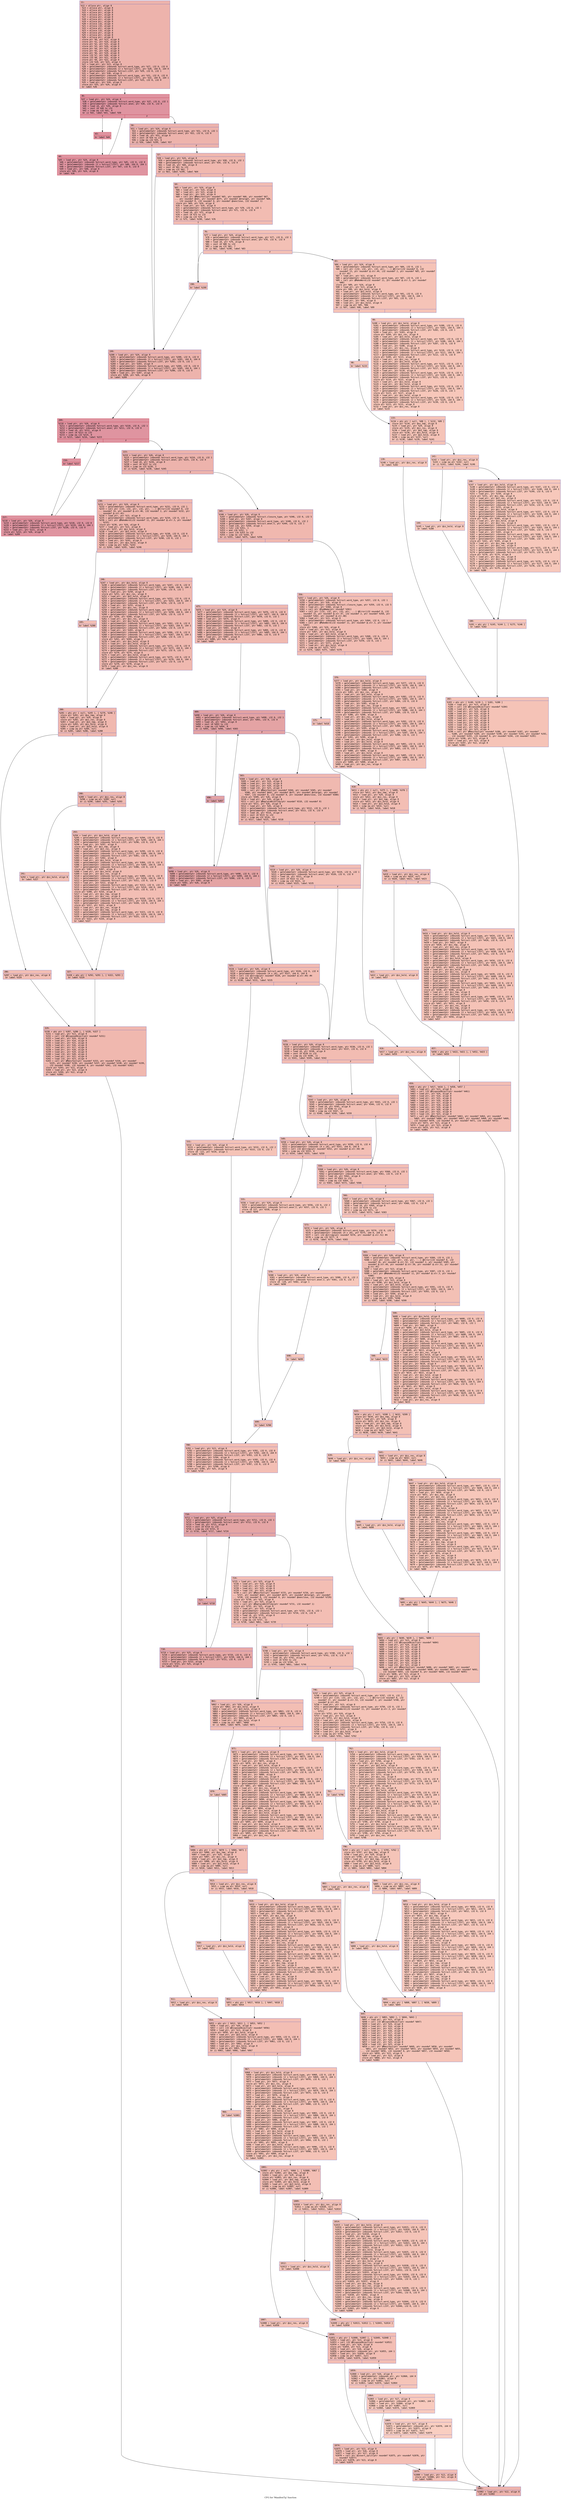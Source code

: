 digraph "CFG for 'ManifestTg' function" {
	label="CFG for 'ManifestTg' function";

	Node0x600003667520 [shape=record,color="#3d50c3ff", style=filled, fillcolor="#d6524470" fontname="Courier",label="{11:\l|  %12 = alloca ptr, align 8\l  %13 = alloca ptr, align 8\l  %14 = alloca ptr, align 8\l  %15 = alloca ptr, align 8\l  %16 = alloca ptr, align 8\l  %17 = alloca ptr, align 8\l  %18 = alloca ptr, align 8\l  %19 = alloca ptr, align 8\l  %20 = alloca i32, align 4\l  %21 = alloca i32, align 4\l  %22 = alloca ptr, align 8\l  %23 = alloca i32, align 4\l  %24 = alloca ptr, align 8\l  %25 = alloca ptr, align 8\l  %26 = alloca ptr, align 8\l  store ptr %0, ptr %13, align 8\l  store ptr %1, ptr %14, align 8\l  store ptr %2, ptr %15, align 8\l  store ptr %3, ptr %16, align 8\l  store ptr %4, ptr %17, align 8\l  store ptr %5, ptr %18, align 8\l  store ptr %6, ptr %19, align 8\l  store i32 %7, ptr %20, align 4\l  store i32 %8, ptr %21, align 4\l  store ptr %9, ptr %22, align 8\l  store i32 %10, ptr %23, align 4\l  %27 = load ptr, ptr %13, align 8\l  %28 = getelementptr inbounds %struct.word_type, ptr %27, i32 0, i32 0\l  %29 = getelementptr inbounds [2 x %struct.LIST], ptr %28, i64 0, i64 0\l  %30 = getelementptr inbounds %struct.LIST, ptr %29, i32 0, i32 1\l  %31 = load ptr, ptr %30, align 8\l  %32 = getelementptr inbounds %struct.word_type, ptr %31, i32 0, i32 0\l  %33 = getelementptr inbounds [2 x %struct.LIST], ptr %32, i64 0, i64 1\l  %34 = getelementptr inbounds %struct.LIST, ptr %33, i32 0, i32 0\l  %35 = load ptr, ptr %34, align 8\l  store ptr %35, ptr %24, align 8\l  br label %36\l}"];
	Node0x600003667520 -> Node0x600003667570[tooltip="11 -> 36\nProbability 100.00%" ];
	Node0x600003667570 [shape=record,color="#b70d28ff", style=filled, fillcolor="#b70d2870" fontname="Courier",label="{36:\l|  %37 = load ptr, ptr %24, align 8\l  %38 = getelementptr inbounds %struct.word_type, ptr %37, i32 0, i32 1\l  %39 = getelementptr inbounds %struct.anon, ptr %38, i32 0, i32 0\l  %40 = load i8, ptr %39, align 8\l  %41 = zext i8 %40 to i32\l  %42 = icmp eq i32 %41, 0\l  br i1 %42, label %43, label %50\l|{<s0>T|<s1>F}}"];
	Node0x600003667570:s0 -> Node0x6000036675c0[tooltip="36 -> 43\nProbability 96.88%" ];
	Node0x600003667570:s1 -> Node0x600003667660[tooltip="36 -> 50\nProbability 3.12%" ];
	Node0x6000036675c0 [shape=record,color="#b70d28ff", style=filled, fillcolor="#b70d2870" fontname="Courier",label="{43:\l|  br label %44\l}"];
	Node0x6000036675c0 -> Node0x600003667610[tooltip="43 -> 44\nProbability 100.00%" ];
	Node0x600003667610 [shape=record,color="#b70d28ff", style=filled, fillcolor="#b70d2870" fontname="Courier",label="{44:\l|  %45 = load ptr, ptr %24, align 8\l  %46 = getelementptr inbounds %struct.word_type, ptr %45, i32 0, i32 0\l  %47 = getelementptr inbounds [2 x %struct.LIST], ptr %46, i64 0, i64 1\l  %48 = getelementptr inbounds %struct.LIST, ptr %47, i32 0, i32 0\l  %49 = load ptr, ptr %48, align 8\l  store ptr %49, ptr %24, align 8\l  br label %36\l}"];
	Node0x600003667610 -> Node0x600003667570[tooltip="44 -> 36\nProbability 100.00%" ];
	Node0x600003667660 [shape=record,color="#3d50c3ff", style=filled, fillcolor="#d6524470" fontname="Courier",label="{50:\l|  %51 = load ptr, ptr %24, align 8\l  %52 = getelementptr inbounds %struct.word_type, ptr %51, i32 0, i32 1\l  %53 = getelementptr inbounds %struct.anon, ptr %52, i32 0, i32 0\l  %54 = load i8, ptr %53, align 8\l  %55 = zext i8 %54 to i32\l  %56 = icmp eq i32 %55, 6\l  br i1 %56, label %199, label %57\l|{<s0>T|<s1>F}}"];
	Node0x600003667660:s0 -> Node0x600003667b10[tooltip="50 -> 199\nProbability 50.00%" ];
	Node0x600003667660:s1 -> Node0x6000036676b0[tooltip="50 -> 57\nProbability 50.00%" ];
	Node0x6000036676b0 [shape=record,color="#3d50c3ff", style=filled, fillcolor="#dc5d4a70" fontname="Courier",label="{57:\l|  %58 = load ptr, ptr %24, align 8\l  %59 = getelementptr inbounds %struct.word_type, ptr %58, i32 0, i32 1\l  %60 = getelementptr inbounds %struct.anon, ptr %59, i32 0, i32 0\l  %61 = load i8, ptr %60, align 8\l  %62 = zext i8 %61 to i32\l  %63 = icmp eq i32 %62, 7\l  br i1 %63, label %199, label %64\l|{<s0>T|<s1>F}}"];
	Node0x6000036676b0:s0 -> Node0x600003667b10[tooltip="57 -> 199\nProbability 50.00%" ];
	Node0x6000036676b0:s1 -> Node0x600003667700[tooltip="57 -> 64\nProbability 50.00%" ];
	Node0x600003667700 [shape=record,color="#3d50c3ff", style=filled, fillcolor="#e1675170" fontname="Courier",label="{64:\l|  %65 = load ptr, ptr %24, align 8\l  %66 = load ptr, ptr %14, align 8\l  %67 = load ptr, ptr %15, align 8\l  %68 = load ptr, ptr %19, align 8\l  %69 = call ptr @Manifest(ptr noundef %65, ptr noundef %66, ptr noundef %67,\l... ptr noundef @nbt, ptr noundef @nft, ptr noundef @ntarget, ptr noundef %68,\l... i32 noundef 0, i32 noundef 0, ptr noundef @nenclose, i32 noundef 1)\l  store ptr %69, ptr %24, align 8\l  %70 = load ptr, ptr %24, align 8\l  %71 = getelementptr inbounds %struct.word_type, ptr %70, i32 0, i32 1\l  %72 = getelementptr inbounds %struct.anon, ptr %71, i32 0, i32 0\l  %73 = load i8, ptr %72, align 8\l  %74 = zext i8 %73 to i32\l  %75 = icmp eq i32 %74, 6\l  br i1 %75, label %198, label %76\l|{<s0>T|<s1>F}}"];
	Node0x600003667700:s0 -> Node0x600003667ac0[tooltip="64 -> 198\nProbability 50.00%" ];
	Node0x600003667700:s1 -> Node0x600003667750[tooltip="64 -> 76\nProbability 50.00%" ];
	Node0x600003667750 [shape=record,color="#3d50c3ff", style=filled, fillcolor="#e5705870" fontname="Courier",label="{76:\l|  %77 = load ptr, ptr %24, align 8\l  %78 = getelementptr inbounds %struct.word_type, ptr %77, i32 0, i32 1\l  %79 = getelementptr inbounds %struct.anon, ptr %78, i32 0, i32 0\l  %80 = load i8, ptr %79, align 8\l  %81 = zext i8 %80 to i32\l  %82 = icmp eq i32 %81, 7\l  br i1 %82, label %198, label %83\l|{<s0>T|<s1>F}}"];
	Node0x600003667750:s0 -> Node0x600003667ac0[tooltip="76 -> 198\nProbability 50.00%" ];
	Node0x600003667750:s1 -> Node0x6000036677a0[tooltip="76 -> 83\nProbability 50.00%" ];
	Node0x6000036677a0 [shape=record,color="#3d50c3ff", style=filled, fillcolor="#e8765c70" fontname="Courier",label="{83:\l|  %84 = load ptr, ptr %24, align 8\l  %85 = getelementptr inbounds %struct.word_type, ptr %84, i32 0, i32 1\l  %86 = call ptr (i32, i32, ptr, i32, ptr, ...) @Error(i32 noundef 8, i32\l... noundef 13, ptr noundef @.str.44, i32 noundef 2, ptr noundef %85, ptr noundef\l... @.str.45)\l  %87 = load ptr, ptr %13, align 8\l  %88 = getelementptr inbounds %struct.word_type, ptr %87, i32 0, i32 1\l  %89 = call ptr @MakeWord(i32 noundef 11, ptr noundef @.str.3, ptr noundef\l... %88)\l  store ptr %89, ptr %24, align 8\l  %90 = load ptr, ptr %13, align 8\l  store ptr %90, ptr @zz_hold, align 8\l  %91 = load ptr, ptr @zz_hold, align 8\l  %92 = getelementptr inbounds %struct.word_type, ptr %91, i32 0, i32 0\l  %93 = getelementptr inbounds [2 x %struct.LIST], ptr %92, i64 0, i64 1\l  %94 = getelementptr inbounds %struct.LIST, ptr %93, i32 0, i32 1\l  %95 = load ptr, ptr %94, align 8\l  %96 = load ptr, ptr @zz_hold, align 8\l  %97 = icmp eq ptr %95, %96\l  br i1 %97, label %98, label %99\l|{<s0>T|<s1>F}}"];
	Node0x6000036677a0:s0 -> Node0x6000036677f0[tooltip="83 -> 98\nProbability 37.50%" ];
	Node0x6000036677a0:s1 -> Node0x600003667840[tooltip="83 -> 99\nProbability 62.50%" ];
	Node0x6000036677f0 [shape=record,color="#3d50c3ff", style=filled, fillcolor="#ed836670" fontname="Courier",label="{98:\l|  br label %133\l}"];
	Node0x6000036677f0 -> Node0x600003667890[tooltip="98 -> 133\nProbability 100.00%" ];
	Node0x600003667840 [shape=record,color="#3d50c3ff", style=filled, fillcolor="#ec7f6370" fontname="Courier",label="{99:\l|  %100 = load ptr, ptr @zz_hold, align 8\l  %101 = getelementptr inbounds %struct.word_type, ptr %100, i32 0, i32 0\l  %102 = getelementptr inbounds [2 x %struct.LIST], ptr %101, i64 0, i64 1\l  %103 = getelementptr inbounds %struct.LIST, ptr %102, i32 0, i32 1\l  %104 = load ptr, ptr %103, align 8\l  store ptr %104, ptr @zz_res, align 8\l  %105 = load ptr, ptr @zz_hold, align 8\l  %106 = getelementptr inbounds %struct.word_type, ptr %105, i32 0, i32 0\l  %107 = getelementptr inbounds [2 x %struct.LIST], ptr %106, i64 0, i64 1\l  %108 = getelementptr inbounds %struct.LIST, ptr %107, i32 0, i32 0\l  %109 = load ptr, ptr %108, align 8\l  %110 = load ptr, ptr @zz_res, align 8\l  %111 = getelementptr inbounds %struct.word_type, ptr %110, i32 0, i32 0\l  %112 = getelementptr inbounds [2 x %struct.LIST], ptr %111, i64 0, i64 1\l  %113 = getelementptr inbounds %struct.LIST, ptr %112, i32 0, i32 0\l  store ptr %109, ptr %113, align 8\l  %114 = load ptr, ptr @zz_res, align 8\l  %115 = load ptr, ptr @zz_hold, align 8\l  %116 = getelementptr inbounds %struct.word_type, ptr %115, i32 0, i32 0\l  %117 = getelementptr inbounds [2 x %struct.LIST], ptr %116, i64 0, i64 1\l  %118 = getelementptr inbounds %struct.LIST, ptr %117, i32 0, i32 0\l  %119 = load ptr, ptr %118, align 8\l  %120 = getelementptr inbounds %struct.word_type, ptr %119, i32 0, i32 0\l  %121 = getelementptr inbounds [2 x %struct.LIST], ptr %120, i64 0, i64 1\l  %122 = getelementptr inbounds %struct.LIST, ptr %121, i32 0, i32 1\l  store ptr %114, ptr %122, align 8\l  %123 = load ptr, ptr @zz_hold, align 8\l  %124 = load ptr, ptr @zz_hold, align 8\l  %125 = getelementptr inbounds %struct.word_type, ptr %124, i32 0, i32 0\l  %126 = getelementptr inbounds [2 x %struct.LIST], ptr %125, i64 0, i64 1\l  %127 = getelementptr inbounds %struct.LIST, ptr %126, i32 0, i32 1\l  store ptr %123, ptr %127, align 8\l  %128 = load ptr, ptr @zz_hold, align 8\l  %129 = getelementptr inbounds %struct.word_type, ptr %128, i32 0, i32 0\l  %130 = getelementptr inbounds [2 x %struct.LIST], ptr %129, i64 0, i64 1\l  %131 = getelementptr inbounds %struct.LIST, ptr %130, i32 0, i32 0\l  store ptr %123, ptr %131, align 8\l  %132 = load ptr, ptr @zz_res, align 8\l  br label %133\l}"];
	Node0x600003667840 -> Node0x600003667890[tooltip="99 -> 133\nProbability 100.00%" ];
	Node0x600003667890 [shape=record,color="#3d50c3ff", style=filled, fillcolor="#e8765c70" fontname="Courier",label="{133:\l|  %134 = phi ptr [ null, %98 ], [ %132, %99 ]\l  store ptr %134, ptr @xx_tmp, align 8\l  %135 = load ptr, ptr %24, align 8\l  store ptr %135, ptr @zz_res, align 8\l  %136 = load ptr, ptr @xx_tmp, align 8\l  store ptr %136, ptr @zz_hold, align 8\l  %137 = load ptr, ptr @zz_hold, align 8\l  %138 = icmp eq ptr %137, null\l  br i1 %138, label %139, label %141\l|{<s0>T|<s1>F}}"];
	Node0x600003667890:s0 -> Node0x6000036678e0[tooltip="133 -> 139\nProbability 37.50%" ];
	Node0x600003667890:s1 -> Node0x600003667930[tooltip="133 -> 141\nProbability 62.50%" ];
	Node0x6000036678e0 [shape=record,color="#3d50c3ff", style=filled, fillcolor="#ed836670" fontname="Courier",label="{139:\l|  %140 = load ptr, ptr @zz_res, align 8\l  br label %182\l}"];
	Node0x6000036678e0 -> Node0x600003667a70[tooltip="139 -> 182\nProbability 100.00%" ];
	Node0x600003667930 [shape=record,color="#3d50c3ff", style=filled, fillcolor="#ec7f6370" fontname="Courier",label="{141:\l|  %142 = load ptr, ptr @zz_res, align 8\l  %143 = icmp eq ptr %142, null\l  br i1 %143, label %144, label %146\l|{<s0>T|<s1>F}}"];
	Node0x600003667930:s0 -> Node0x600003667980[tooltip="141 -> 144\nProbability 37.50%" ];
	Node0x600003667930:s1 -> Node0x6000036679d0[tooltip="141 -> 146\nProbability 62.50%" ];
	Node0x600003667980 [shape=record,color="#3d50c3ff", style=filled, fillcolor="#ef886b70" fontname="Courier",label="{144:\l|  %145 = load ptr, ptr @zz_hold, align 8\l  br label %180\l}"];
	Node0x600003667980 -> Node0x600003667a20[tooltip="144 -> 180\nProbability 100.00%" ];
	Node0x6000036679d0 [shape=record,color="#3d50c3ff", style=filled, fillcolor="#ed836670" fontname="Courier",label="{146:\l|  %147 = load ptr, ptr @zz_hold, align 8\l  %148 = getelementptr inbounds %struct.word_type, ptr %147, i32 0, i32 0\l  %149 = getelementptr inbounds [2 x %struct.LIST], ptr %148, i64 0, i64 1\l  %150 = getelementptr inbounds %struct.LIST, ptr %149, i32 0, i32 0\l  %151 = load ptr, ptr %150, align 8\l  store ptr %151, ptr @zz_tmp, align 8\l  %152 = load ptr, ptr @zz_res, align 8\l  %153 = getelementptr inbounds %struct.word_type, ptr %152, i32 0, i32 0\l  %154 = getelementptr inbounds [2 x %struct.LIST], ptr %153, i64 0, i64 1\l  %155 = getelementptr inbounds %struct.LIST, ptr %154, i32 0, i32 0\l  %156 = load ptr, ptr %155, align 8\l  %157 = load ptr, ptr @zz_hold, align 8\l  %158 = getelementptr inbounds %struct.word_type, ptr %157, i32 0, i32 0\l  %159 = getelementptr inbounds [2 x %struct.LIST], ptr %158, i64 0, i64 1\l  %160 = getelementptr inbounds %struct.LIST, ptr %159, i32 0, i32 0\l  store ptr %156, ptr %160, align 8\l  %161 = load ptr, ptr @zz_hold, align 8\l  %162 = load ptr, ptr @zz_res, align 8\l  %163 = getelementptr inbounds %struct.word_type, ptr %162, i32 0, i32 0\l  %164 = getelementptr inbounds [2 x %struct.LIST], ptr %163, i64 0, i64 1\l  %165 = getelementptr inbounds %struct.LIST, ptr %164, i32 0, i32 0\l  %166 = load ptr, ptr %165, align 8\l  %167 = getelementptr inbounds %struct.word_type, ptr %166, i32 0, i32 0\l  %168 = getelementptr inbounds [2 x %struct.LIST], ptr %167, i64 0, i64 1\l  %169 = getelementptr inbounds %struct.LIST, ptr %168, i32 0, i32 1\l  store ptr %161, ptr %169, align 8\l  %170 = load ptr, ptr @zz_tmp, align 8\l  %171 = load ptr, ptr @zz_res, align 8\l  %172 = getelementptr inbounds %struct.word_type, ptr %171, i32 0, i32 0\l  %173 = getelementptr inbounds [2 x %struct.LIST], ptr %172, i64 0, i64 1\l  %174 = getelementptr inbounds %struct.LIST, ptr %173, i32 0, i32 0\l  store ptr %170, ptr %174, align 8\l  %175 = load ptr, ptr @zz_res, align 8\l  %176 = load ptr, ptr @zz_tmp, align 8\l  %177 = getelementptr inbounds %struct.word_type, ptr %176, i32 0, i32 0\l  %178 = getelementptr inbounds [2 x %struct.LIST], ptr %177, i64 0, i64 1\l  %179 = getelementptr inbounds %struct.LIST, ptr %178, i32 0, i32 1\l  store ptr %175, ptr %179, align 8\l  br label %180\l}"];
	Node0x6000036679d0 -> Node0x600003667a20[tooltip="146 -> 180\nProbability 100.00%" ];
	Node0x600003667a20 [shape=record,color="#3d50c3ff", style=filled, fillcolor="#ec7f6370" fontname="Courier",label="{180:\l|  %181 = phi ptr [ %145, %144 ], [ %175, %146 ]\l  br label %182\l}"];
	Node0x600003667a20 -> Node0x600003667a70[tooltip="180 -> 182\nProbability 100.00%" ];
	Node0x600003667a70 [shape=record,color="#3d50c3ff", style=filled, fillcolor="#e8765c70" fontname="Courier",label="{182:\l|  %183 = phi ptr [ %140, %139 ], [ %181, %180 ]\l  %184 = load ptr, ptr %13, align 8\l  %185 = call i32 @DisposeObject(ptr noundef %184)\l  %186 = load ptr, ptr %24, align 8\l  %187 = load ptr, ptr %14, align 8\l  %188 = load ptr, ptr %15, align 8\l  %189 = load ptr, ptr %16, align 8\l  %190 = load ptr, ptr %17, align 8\l  %191 = load ptr, ptr %18, align 8\l  %192 = load ptr, ptr %19, align 8\l  %193 = load i32, ptr %20, align 4\l  %194 = load ptr, ptr %22, align 8\l  %195 = load i32, ptr %23, align 4\l  %196 = call ptr @Manifest(ptr noundef %186, ptr noundef %187, ptr noundef\l... %188, ptr noundef %189, ptr noundef %190, ptr noundef %191, ptr noundef %192,\l... i32 noundef %193, i32 noundef 0, ptr noundef %194, i32 noundef %195)\l  store ptr %196, ptr %13, align 8\l  %197 = load ptr, ptr %13, align 8\l  store ptr %197, ptr %12, align 8\l  br label %1081\l}"];
	Node0x600003667a70 -> Node0x6000036618b0[tooltip="182 -> 1081\nProbability 100.00%" ];
	Node0x600003667ac0 [shape=record,color="#3d50c3ff", style=filled, fillcolor="#e36c5570" fontname="Courier",label="{198:\l|  br label %199\l}"];
	Node0x600003667ac0 -> Node0x600003667b10[tooltip="198 -> 199\nProbability 100.00%" ];
	Node0x600003667b10 [shape=record,color="#3d50c3ff", style=filled, fillcolor="#d6524470" fontname="Courier",label="{199:\l|  %200 = load ptr, ptr %24, align 8\l  %201 = getelementptr inbounds %struct.word_type, ptr %200, i32 0, i32 0\l  %202 = getelementptr inbounds [2 x %struct.LIST], ptr %201, i64 0, i64 0\l  %203 = getelementptr inbounds %struct.LIST, ptr %202, i32 0, i32 1\l  %204 = load ptr, ptr %203, align 8\l  %205 = getelementptr inbounds %struct.word_type, ptr %204, i32 0, i32 0\l  %206 = getelementptr inbounds [2 x %struct.LIST], ptr %205, i64 0, i64 1\l  %207 = getelementptr inbounds %struct.LIST, ptr %206, i32 0, i32 0\l  %208 = load ptr, ptr %207, align 8\l  store ptr %208, ptr %26, align 8\l  br label %209\l}"];
	Node0x600003667b10 -> Node0x600003667b60[tooltip="199 -> 209\nProbability 100.00%" ];
	Node0x600003667b60 [shape=record,color="#b70d28ff", style=filled, fillcolor="#b70d2870" fontname="Courier",label="{209:\l|  %210 = load ptr, ptr %26, align 8\l  %211 = getelementptr inbounds %struct.word_type, ptr %210, i32 0, i32 1\l  %212 = getelementptr inbounds %struct.anon, ptr %211, i32 0, i32 0\l  %213 = load i8, ptr %212, align 8\l  %214 = zext i8 %213 to i32\l  %215 = icmp eq i32 %214, 0\l  br i1 %215, label %216, label %223\l|{<s0>T|<s1>F}}"];
	Node0x600003667b60:s0 -> Node0x600003667bb0[tooltip="209 -> 216\nProbability 96.88%" ];
	Node0x600003667b60:s1 -> Node0x600003667c50[tooltip="209 -> 223\nProbability 3.12%" ];
	Node0x600003667bb0 [shape=record,color="#b70d28ff", style=filled, fillcolor="#b70d2870" fontname="Courier",label="{216:\l|  br label %217\l}"];
	Node0x600003667bb0 -> Node0x600003667c00[tooltip="216 -> 217\nProbability 100.00%" ];
	Node0x600003667c00 [shape=record,color="#b70d28ff", style=filled, fillcolor="#b70d2870" fontname="Courier",label="{217:\l|  %218 = load ptr, ptr %26, align 8\l  %219 = getelementptr inbounds %struct.word_type, ptr %218, i32 0, i32 0\l  %220 = getelementptr inbounds [2 x %struct.LIST], ptr %219, i64 0, i64 1\l  %221 = getelementptr inbounds %struct.LIST, ptr %220, i32 0, i32 0\l  %222 = load ptr, ptr %221, align 8\l  store ptr %222, ptr %26, align 8\l  br label %209\l}"];
	Node0x600003667c00 -> Node0x600003667b60[tooltip="217 -> 209\nProbability 100.00%" ];
	Node0x600003667c50 [shape=record,color="#3d50c3ff", style=filled, fillcolor="#d6524470" fontname="Courier",label="{223:\l|  %224 = load ptr, ptr %26, align 8\l  %225 = getelementptr inbounds %struct.word_type, ptr %224, i32 0, i32 1\l  %226 = getelementptr inbounds %struct.anon, ptr %225, i32 0, i32 0\l  %227 = load i8, ptr %226, align 8\l  %228 = zext i8 %227 to i32\l  %229 = icmp ne i32 %228, 2\l  br i1 %229, label %230, label %345\l|{<s0>T|<s1>F}}"];
	Node0x600003667c50:s0 -> Node0x600003667ca0[tooltip="223 -> 230\nProbability 50.00%" ];
	Node0x600003667c50:s1 -> Node0x600003660000[tooltip="223 -> 345\nProbability 50.00%" ];
	Node0x600003667ca0 [shape=record,color="#3d50c3ff", style=filled, fillcolor="#dc5d4a70" fontname="Courier",label="{230:\l|  %231 = load ptr, ptr %24, align 8\l  %232 = getelementptr inbounds %struct.word_type, ptr %231, i32 0, i32 1\l  %233 = call ptr (i32, i32, ptr, i32, ptr, ...) @Error(i32 noundef 8, i32\l... noundef 14, ptr noundef @.str.46, i32 noundef 2, ptr noundef %232, ptr\l... noundef @.str.45)\l  %234 = load ptr, ptr %13, align 8\l  %235 = getelementptr inbounds %struct.word_type, ptr %234, i32 0, i32 1\l  %236 = call ptr @MakeWord(i32 noundef 11, ptr noundef @.str.3, ptr noundef\l... %235)\l  store ptr %236, ptr %24, align 8\l  %237 = load ptr, ptr %13, align 8\l  store ptr %237, ptr @zz_hold, align 8\l  %238 = load ptr, ptr @zz_hold, align 8\l  %239 = getelementptr inbounds %struct.word_type, ptr %238, i32 0, i32 0\l  %240 = getelementptr inbounds [2 x %struct.LIST], ptr %239, i64 0, i64 1\l  %241 = getelementptr inbounds %struct.LIST, ptr %240, i32 0, i32 1\l  %242 = load ptr, ptr %241, align 8\l  %243 = load ptr, ptr @zz_hold, align 8\l  %244 = icmp eq ptr %242, %243\l  br i1 %244, label %245, label %246\l|{<s0>T|<s1>F}}"];
	Node0x600003667ca0:s0 -> Node0x600003667cf0[tooltip="230 -> 245\nProbability 37.50%" ];
	Node0x600003667ca0:s1 -> Node0x600003667d40[tooltip="230 -> 246\nProbability 62.50%" ];
	Node0x600003667cf0 [shape=record,color="#3d50c3ff", style=filled, fillcolor="#e36c5570" fontname="Courier",label="{245:\l|  br label %280\l}"];
	Node0x600003667cf0 -> Node0x600003667d90[tooltip="245 -> 280\nProbability 100.00%" ];
	Node0x600003667d40 [shape=record,color="#3d50c3ff", style=filled, fillcolor="#de614d70" fontname="Courier",label="{246:\l|  %247 = load ptr, ptr @zz_hold, align 8\l  %248 = getelementptr inbounds %struct.word_type, ptr %247, i32 0, i32 0\l  %249 = getelementptr inbounds [2 x %struct.LIST], ptr %248, i64 0, i64 1\l  %250 = getelementptr inbounds %struct.LIST, ptr %249, i32 0, i32 1\l  %251 = load ptr, ptr %250, align 8\l  store ptr %251, ptr @zz_res, align 8\l  %252 = load ptr, ptr @zz_hold, align 8\l  %253 = getelementptr inbounds %struct.word_type, ptr %252, i32 0, i32 0\l  %254 = getelementptr inbounds [2 x %struct.LIST], ptr %253, i64 0, i64 1\l  %255 = getelementptr inbounds %struct.LIST, ptr %254, i32 0, i32 0\l  %256 = load ptr, ptr %255, align 8\l  %257 = load ptr, ptr @zz_res, align 8\l  %258 = getelementptr inbounds %struct.word_type, ptr %257, i32 0, i32 0\l  %259 = getelementptr inbounds [2 x %struct.LIST], ptr %258, i64 0, i64 1\l  %260 = getelementptr inbounds %struct.LIST, ptr %259, i32 0, i32 0\l  store ptr %256, ptr %260, align 8\l  %261 = load ptr, ptr @zz_res, align 8\l  %262 = load ptr, ptr @zz_hold, align 8\l  %263 = getelementptr inbounds %struct.word_type, ptr %262, i32 0, i32 0\l  %264 = getelementptr inbounds [2 x %struct.LIST], ptr %263, i64 0, i64 1\l  %265 = getelementptr inbounds %struct.LIST, ptr %264, i32 0, i32 0\l  %266 = load ptr, ptr %265, align 8\l  %267 = getelementptr inbounds %struct.word_type, ptr %266, i32 0, i32 0\l  %268 = getelementptr inbounds [2 x %struct.LIST], ptr %267, i64 0, i64 1\l  %269 = getelementptr inbounds %struct.LIST, ptr %268, i32 0, i32 1\l  store ptr %261, ptr %269, align 8\l  %270 = load ptr, ptr @zz_hold, align 8\l  %271 = load ptr, ptr @zz_hold, align 8\l  %272 = getelementptr inbounds %struct.word_type, ptr %271, i32 0, i32 0\l  %273 = getelementptr inbounds [2 x %struct.LIST], ptr %272, i64 0, i64 1\l  %274 = getelementptr inbounds %struct.LIST, ptr %273, i32 0, i32 1\l  store ptr %270, ptr %274, align 8\l  %275 = load ptr, ptr @zz_hold, align 8\l  %276 = getelementptr inbounds %struct.word_type, ptr %275, i32 0, i32 0\l  %277 = getelementptr inbounds [2 x %struct.LIST], ptr %276, i64 0, i64 1\l  %278 = getelementptr inbounds %struct.LIST, ptr %277, i32 0, i32 0\l  store ptr %270, ptr %278, align 8\l  %279 = load ptr, ptr @zz_res, align 8\l  br label %280\l}"];
	Node0x600003667d40 -> Node0x600003667d90[tooltip="246 -> 280\nProbability 100.00%" ];
	Node0x600003667d90 [shape=record,color="#3d50c3ff", style=filled, fillcolor="#dc5d4a70" fontname="Courier",label="{280:\l|  %281 = phi ptr [ null, %245 ], [ %279, %246 ]\l  store ptr %281, ptr @xx_tmp, align 8\l  %282 = load ptr, ptr %24, align 8\l  store ptr %282, ptr @zz_res, align 8\l  %283 = load ptr, ptr @xx_tmp, align 8\l  store ptr %283, ptr @zz_hold, align 8\l  %284 = load ptr, ptr @zz_hold, align 8\l  %285 = icmp eq ptr %284, null\l  br i1 %285, label %286, label %288\l|{<s0>T|<s1>F}}"];
	Node0x600003667d90:s0 -> Node0x600003667de0[tooltip="280 -> 286\nProbability 37.50%" ];
	Node0x600003667d90:s1 -> Node0x600003667e30[tooltip="280 -> 288\nProbability 62.50%" ];
	Node0x600003667de0 [shape=record,color="#3d50c3ff", style=filled, fillcolor="#e36c5570" fontname="Courier",label="{286:\l|  %287 = load ptr, ptr @zz_res, align 8\l  br label %329\l}"];
	Node0x600003667de0 -> Node0x600003667f70[tooltip="286 -> 329\nProbability 100.00%" ];
	Node0x600003667e30 [shape=record,color="#3d50c3ff", style=filled, fillcolor="#de614d70" fontname="Courier",label="{288:\l|  %289 = load ptr, ptr @zz_res, align 8\l  %290 = icmp eq ptr %289, null\l  br i1 %290, label %291, label %293\l|{<s0>T|<s1>F}}"];
	Node0x600003667e30:s0 -> Node0x600003667e80[tooltip="288 -> 291\nProbability 37.50%" ];
	Node0x600003667e30:s1 -> Node0x600003667ed0[tooltip="288 -> 293\nProbability 62.50%" ];
	Node0x600003667e80 [shape=record,color="#3d50c3ff", style=filled, fillcolor="#e5705870" fontname="Courier",label="{291:\l|  %292 = load ptr, ptr @zz_hold, align 8\l  br label %327\l}"];
	Node0x600003667e80 -> Node0x600003667f20[tooltip="291 -> 327\nProbability 100.00%" ];
	Node0x600003667ed0 [shape=record,color="#3d50c3ff", style=filled, fillcolor="#e36c5570" fontname="Courier",label="{293:\l|  %294 = load ptr, ptr @zz_hold, align 8\l  %295 = getelementptr inbounds %struct.word_type, ptr %294, i32 0, i32 0\l  %296 = getelementptr inbounds [2 x %struct.LIST], ptr %295, i64 0, i64 1\l  %297 = getelementptr inbounds %struct.LIST, ptr %296, i32 0, i32 0\l  %298 = load ptr, ptr %297, align 8\l  store ptr %298, ptr @zz_tmp, align 8\l  %299 = load ptr, ptr @zz_res, align 8\l  %300 = getelementptr inbounds %struct.word_type, ptr %299, i32 0, i32 0\l  %301 = getelementptr inbounds [2 x %struct.LIST], ptr %300, i64 0, i64 1\l  %302 = getelementptr inbounds %struct.LIST, ptr %301, i32 0, i32 0\l  %303 = load ptr, ptr %302, align 8\l  %304 = load ptr, ptr @zz_hold, align 8\l  %305 = getelementptr inbounds %struct.word_type, ptr %304, i32 0, i32 0\l  %306 = getelementptr inbounds [2 x %struct.LIST], ptr %305, i64 0, i64 1\l  %307 = getelementptr inbounds %struct.LIST, ptr %306, i32 0, i32 0\l  store ptr %303, ptr %307, align 8\l  %308 = load ptr, ptr @zz_hold, align 8\l  %309 = load ptr, ptr @zz_res, align 8\l  %310 = getelementptr inbounds %struct.word_type, ptr %309, i32 0, i32 0\l  %311 = getelementptr inbounds [2 x %struct.LIST], ptr %310, i64 0, i64 1\l  %312 = getelementptr inbounds %struct.LIST, ptr %311, i32 0, i32 0\l  %313 = load ptr, ptr %312, align 8\l  %314 = getelementptr inbounds %struct.word_type, ptr %313, i32 0, i32 0\l  %315 = getelementptr inbounds [2 x %struct.LIST], ptr %314, i64 0, i64 1\l  %316 = getelementptr inbounds %struct.LIST, ptr %315, i32 0, i32 1\l  store ptr %308, ptr %316, align 8\l  %317 = load ptr, ptr @zz_tmp, align 8\l  %318 = load ptr, ptr @zz_res, align 8\l  %319 = getelementptr inbounds %struct.word_type, ptr %318, i32 0, i32 0\l  %320 = getelementptr inbounds [2 x %struct.LIST], ptr %319, i64 0, i64 1\l  %321 = getelementptr inbounds %struct.LIST, ptr %320, i32 0, i32 0\l  store ptr %317, ptr %321, align 8\l  %322 = load ptr, ptr @zz_res, align 8\l  %323 = load ptr, ptr @zz_tmp, align 8\l  %324 = getelementptr inbounds %struct.word_type, ptr %323, i32 0, i32 0\l  %325 = getelementptr inbounds [2 x %struct.LIST], ptr %324, i64 0, i64 1\l  %326 = getelementptr inbounds %struct.LIST, ptr %325, i32 0, i32 1\l  store ptr %322, ptr %326, align 8\l  br label %327\l}"];
	Node0x600003667ed0 -> Node0x600003667f20[tooltip="293 -> 327\nProbability 100.00%" ];
	Node0x600003667f20 [shape=record,color="#3d50c3ff", style=filled, fillcolor="#de614d70" fontname="Courier",label="{327:\l|  %328 = phi ptr [ %292, %291 ], [ %322, %293 ]\l  br label %329\l}"];
	Node0x600003667f20 -> Node0x600003667f70[tooltip="327 -> 329\nProbability 100.00%" ];
	Node0x600003667f70 [shape=record,color="#3d50c3ff", style=filled, fillcolor="#dc5d4a70" fontname="Courier",label="{329:\l|  %330 = phi ptr [ %287, %286 ], [ %328, %327 ]\l  %331 = load ptr, ptr %13, align 8\l  %332 = call i32 @DisposeObject(ptr noundef %331)\l  %333 = load ptr, ptr %24, align 8\l  %334 = load ptr, ptr %14, align 8\l  %335 = load ptr, ptr %15, align 8\l  %336 = load ptr, ptr %16, align 8\l  %337 = load ptr, ptr %17, align 8\l  %338 = load ptr, ptr %18, align 8\l  %339 = load ptr, ptr %19, align 8\l  %340 = load i32, ptr %20, align 4\l  %341 = load ptr, ptr %22, align 8\l  %342 = load i32, ptr %23, align 4\l  %343 = call ptr @Manifest(ptr noundef %333, ptr noundef %334, ptr noundef\l... %335, ptr noundef %336, ptr noundef %337, ptr noundef %338, ptr noundef %339,\l... i32 noundef %340, i32 noundef 0, ptr noundef %341, i32 noundef %342)\l  store ptr %343, ptr %13, align 8\l  %344 = load ptr, ptr %13, align 8\l  store ptr %344, ptr %12, align 8\l  br label %1081\l}"];
	Node0x600003667f70 -> Node0x6000036618b0[tooltip="329 -> 1081\nProbability 100.00%" ];
	Node0x600003660000 [shape=record,color="#3d50c3ff", style=filled, fillcolor="#dc5d4a70" fontname="Courier",label="{345:\l|  %346 = load ptr, ptr %26, align 8\l  %347 = getelementptr inbounds %struct.closure_type, ptr %346, i32 0, i32 5\l  %348 = load ptr, ptr %347, align 8\l  %349 = getelementptr inbounds %struct.word_type, ptr %348, i32 0, i32 2\l  %350 = getelementptr inbounds %struct.anon.5, ptr %349, i32 0, i32 1\l  %351 = load i16, ptr %350, align 1\l  %352 = lshr i16 %351, 1\l  %353 = and i16 %352, 1\l  %354 = zext i16 %353 to i32\l  %355 = icmp ne i32 %354, 0\l  br i1 %355, label %475, label %356\l|{<s0>T|<s1>F}}"];
	Node0x600003660000:s0 -> Node0x600003660370[tooltip="345 -> 475\nProbability 62.50%" ];
	Node0x600003660000:s1 -> Node0x600003660050[tooltip="345 -> 356\nProbability 37.50%" ];
	Node0x600003660050 [shape=record,color="#3d50c3ff", style=filled, fillcolor="#e36c5570" fontname="Courier",label="{356:\l|  %357 = load ptr, ptr %26, align 8\l  %358 = getelementptr inbounds %struct.word_type, ptr %357, i32 0, i32 1\l  %359 = load ptr, ptr %26, align 8\l  %360 = getelementptr inbounds %struct.closure_type, ptr %359, i32 0, i32 5\l  %361 = load ptr, ptr %360, align 8\l  %362 = call ptr @SymName(ptr noundef %361)\l  %363 = call ptr (i32, i32, ptr, i32, ptr, ...) @Error(i32 noundef 8, i32\l... noundef 15, ptr noundef @.str.47, i32 noundef 2, ptr noundef %358, ptr\l... noundef %362, ptr noundef @.str.48)\l  %364 = load ptr, ptr %13, align 8\l  %365 = getelementptr inbounds %struct.word_type, ptr %364, i32 0, i32 1\l  %366 = call ptr @MakeWord(i32 noundef 11, ptr noundef @.str.3, ptr noundef\l... %365)\l  store ptr %366, ptr %24, align 8\l  %367 = load ptr, ptr %13, align 8\l  store ptr %367, ptr @zz_hold, align 8\l  %368 = load ptr, ptr @zz_hold, align 8\l  %369 = getelementptr inbounds %struct.word_type, ptr %368, i32 0, i32 0\l  %370 = getelementptr inbounds [2 x %struct.LIST], ptr %369, i64 0, i64 1\l  %371 = getelementptr inbounds %struct.LIST, ptr %370, i32 0, i32 1\l  %372 = load ptr, ptr %371, align 8\l  %373 = load ptr, ptr @zz_hold, align 8\l  %374 = icmp eq ptr %372, %373\l  br i1 %374, label %375, label %376\l|{<s0>T|<s1>F}}"];
	Node0x600003660050:s0 -> Node0x6000036600a0[tooltip="356 -> 375\nProbability 37.50%" ];
	Node0x600003660050:s1 -> Node0x6000036600f0[tooltip="356 -> 376\nProbability 62.50%" ];
	Node0x6000036600a0 [shape=record,color="#3d50c3ff", style=filled, fillcolor="#e8765c70" fontname="Courier",label="{375:\l|  br label %410\l}"];
	Node0x6000036600a0 -> Node0x600003660140[tooltip="375 -> 410\nProbability 100.00%" ];
	Node0x6000036600f0 [shape=record,color="#3d50c3ff", style=filled, fillcolor="#e5705870" fontname="Courier",label="{376:\l|  %377 = load ptr, ptr @zz_hold, align 8\l  %378 = getelementptr inbounds %struct.word_type, ptr %377, i32 0, i32 0\l  %379 = getelementptr inbounds [2 x %struct.LIST], ptr %378, i64 0, i64 1\l  %380 = getelementptr inbounds %struct.LIST, ptr %379, i32 0, i32 1\l  %381 = load ptr, ptr %380, align 8\l  store ptr %381, ptr @zz_res, align 8\l  %382 = load ptr, ptr @zz_hold, align 8\l  %383 = getelementptr inbounds %struct.word_type, ptr %382, i32 0, i32 0\l  %384 = getelementptr inbounds [2 x %struct.LIST], ptr %383, i64 0, i64 1\l  %385 = getelementptr inbounds %struct.LIST, ptr %384, i32 0, i32 0\l  %386 = load ptr, ptr %385, align 8\l  %387 = load ptr, ptr @zz_res, align 8\l  %388 = getelementptr inbounds %struct.word_type, ptr %387, i32 0, i32 0\l  %389 = getelementptr inbounds [2 x %struct.LIST], ptr %388, i64 0, i64 1\l  %390 = getelementptr inbounds %struct.LIST, ptr %389, i32 0, i32 0\l  store ptr %386, ptr %390, align 8\l  %391 = load ptr, ptr @zz_res, align 8\l  %392 = load ptr, ptr @zz_hold, align 8\l  %393 = getelementptr inbounds %struct.word_type, ptr %392, i32 0, i32 0\l  %394 = getelementptr inbounds [2 x %struct.LIST], ptr %393, i64 0, i64 1\l  %395 = getelementptr inbounds %struct.LIST, ptr %394, i32 0, i32 0\l  %396 = load ptr, ptr %395, align 8\l  %397 = getelementptr inbounds %struct.word_type, ptr %396, i32 0, i32 0\l  %398 = getelementptr inbounds [2 x %struct.LIST], ptr %397, i64 0, i64 1\l  %399 = getelementptr inbounds %struct.LIST, ptr %398, i32 0, i32 1\l  store ptr %391, ptr %399, align 8\l  %400 = load ptr, ptr @zz_hold, align 8\l  %401 = load ptr, ptr @zz_hold, align 8\l  %402 = getelementptr inbounds %struct.word_type, ptr %401, i32 0, i32 0\l  %403 = getelementptr inbounds [2 x %struct.LIST], ptr %402, i64 0, i64 1\l  %404 = getelementptr inbounds %struct.LIST, ptr %403, i32 0, i32 1\l  store ptr %400, ptr %404, align 8\l  %405 = load ptr, ptr @zz_hold, align 8\l  %406 = getelementptr inbounds %struct.word_type, ptr %405, i32 0, i32 0\l  %407 = getelementptr inbounds [2 x %struct.LIST], ptr %406, i64 0, i64 1\l  %408 = getelementptr inbounds %struct.LIST, ptr %407, i32 0, i32 0\l  store ptr %400, ptr %408, align 8\l  %409 = load ptr, ptr @zz_res, align 8\l  br label %410\l}"];
	Node0x6000036600f0 -> Node0x600003660140[tooltip="376 -> 410\nProbability 100.00%" ];
	Node0x600003660140 [shape=record,color="#3d50c3ff", style=filled, fillcolor="#e36c5570" fontname="Courier",label="{410:\l|  %411 = phi ptr [ null, %375 ], [ %409, %376 ]\l  store ptr %411, ptr @xx_tmp, align 8\l  %412 = load ptr, ptr %24, align 8\l  store ptr %412, ptr @zz_res, align 8\l  %413 = load ptr, ptr @xx_tmp, align 8\l  store ptr %413, ptr @zz_hold, align 8\l  %414 = load ptr, ptr @zz_hold, align 8\l  %415 = icmp eq ptr %414, null\l  br i1 %415, label %416, label %418\l|{<s0>T|<s1>F}}"];
	Node0x600003660140:s0 -> Node0x600003660190[tooltip="410 -> 416\nProbability 37.50%" ];
	Node0x600003660140:s1 -> Node0x6000036601e0[tooltip="410 -> 418\nProbability 62.50%" ];
	Node0x600003660190 [shape=record,color="#3d50c3ff", style=filled, fillcolor="#e8765c70" fontname="Courier",label="{416:\l|  %417 = load ptr, ptr @zz_res, align 8\l  br label %459\l}"];
	Node0x600003660190 -> Node0x600003660320[tooltip="416 -> 459\nProbability 100.00%" ];
	Node0x6000036601e0 [shape=record,color="#3d50c3ff", style=filled, fillcolor="#e5705870" fontname="Courier",label="{418:\l|  %419 = load ptr, ptr @zz_res, align 8\l  %420 = icmp eq ptr %419, null\l  br i1 %420, label %421, label %423\l|{<s0>T|<s1>F}}"];
	Node0x6000036601e0:s0 -> Node0x600003660230[tooltip="418 -> 421\nProbability 37.50%" ];
	Node0x6000036601e0:s1 -> Node0x600003660280[tooltip="418 -> 423\nProbability 62.50%" ];
	Node0x600003660230 [shape=record,color="#3d50c3ff", style=filled, fillcolor="#ec7f6370" fontname="Courier",label="{421:\l|  %422 = load ptr, ptr @zz_hold, align 8\l  br label %457\l}"];
	Node0x600003660230 -> Node0x6000036602d0[tooltip="421 -> 457\nProbability 100.00%" ];
	Node0x600003660280 [shape=record,color="#3d50c3ff", style=filled, fillcolor="#e8765c70" fontname="Courier",label="{423:\l|  %424 = load ptr, ptr @zz_hold, align 8\l  %425 = getelementptr inbounds %struct.word_type, ptr %424, i32 0, i32 0\l  %426 = getelementptr inbounds [2 x %struct.LIST], ptr %425, i64 0, i64 1\l  %427 = getelementptr inbounds %struct.LIST, ptr %426, i32 0, i32 0\l  %428 = load ptr, ptr %427, align 8\l  store ptr %428, ptr @zz_tmp, align 8\l  %429 = load ptr, ptr @zz_res, align 8\l  %430 = getelementptr inbounds %struct.word_type, ptr %429, i32 0, i32 0\l  %431 = getelementptr inbounds [2 x %struct.LIST], ptr %430, i64 0, i64 1\l  %432 = getelementptr inbounds %struct.LIST, ptr %431, i32 0, i32 0\l  %433 = load ptr, ptr %432, align 8\l  %434 = load ptr, ptr @zz_hold, align 8\l  %435 = getelementptr inbounds %struct.word_type, ptr %434, i32 0, i32 0\l  %436 = getelementptr inbounds [2 x %struct.LIST], ptr %435, i64 0, i64 1\l  %437 = getelementptr inbounds %struct.LIST, ptr %436, i32 0, i32 0\l  store ptr %433, ptr %437, align 8\l  %438 = load ptr, ptr @zz_hold, align 8\l  %439 = load ptr, ptr @zz_res, align 8\l  %440 = getelementptr inbounds %struct.word_type, ptr %439, i32 0, i32 0\l  %441 = getelementptr inbounds [2 x %struct.LIST], ptr %440, i64 0, i64 1\l  %442 = getelementptr inbounds %struct.LIST, ptr %441, i32 0, i32 0\l  %443 = load ptr, ptr %442, align 8\l  %444 = getelementptr inbounds %struct.word_type, ptr %443, i32 0, i32 0\l  %445 = getelementptr inbounds [2 x %struct.LIST], ptr %444, i64 0, i64 1\l  %446 = getelementptr inbounds %struct.LIST, ptr %445, i32 0, i32 1\l  store ptr %438, ptr %446, align 8\l  %447 = load ptr, ptr @zz_tmp, align 8\l  %448 = load ptr, ptr @zz_res, align 8\l  %449 = getelementptr inbounds %struct.word_type, ptr %448, i32 0, i32 0\l  %450 = getelementptr inbounds [2 x %struct.LIST], ptr %449, i64 0, i64 1\l  %451 = getelementptr inbounds %struct.LIST, ptr %450, i32 0, i32 0\l  store ptr %447, ptr %451, align 8\l  %452 = load ptr, ptr @zz_res, align 8\l  %453 = load ptr, ptr @zz_tmp, align 8\l  %454 = getelementptr inbounds %struct.word_type, ptr %453, i32 0, i32 0\l  %455 = getelementptr inbounds [2 x %struct.LIST], ptr %454, i64 0, i64 1\l  %456 = getelementptr inbounds %struct.LIST, ptr %455, i32 0, i32 1\l  store ptr %452, ptr %456, align 8\l  br label %457\l}"];
	Node0x600003660280 -> Node0x6000036602d0[tooltip="423 -> 457\nProbability 100.00%" ];
	Node0x6000036602d0 [shape=record,color="#3d50c3ff", style=filled, fillcolor="#e5705870" fontname="Courier",label="{457:\l|  %458 = phi ptr [ %422, %421 ], [ %452, %423 ]\l  br label %459\l}"];
	Node0x6000036602d0 -> Node0x600003660320[tooltip="457 -> 459\nProbability 100.00%" ];
	Node0x600003660320 [shape=record,color="#3d50c3ff", style=filled, fillcolor="#e36c5570" fontname="Courier",label="{459:\l|  %460 = phi ptr [ %417, %416 ], [ %458, %457 ]\l  %461 = load ptr, ptr %13, align 8\l  %462 = call i32 @DisposeObject(ptr noundef %461)\l  %463 = load ptr, ptr %24, align 8\l  %464 = load ptr, ptr %14, align 8\l  %465 = load ptr, ptr %15, align 8\l  %466 = load ptr, ptr %16, align 8\l  %467 = load ptr, ptr %17, align 8\l  %468 = load ptr, ptr %18, align 8\l  %469 = load ptr, ptr %19, align 8\l  %470 = load i32, ptr %20, align 4\l  %471 = load ptr, ptr %22, align 8\l  %472 = load i32, ptr %23, align 4\l  %473 = call ptr @Manifest(ptr noundef %463, ptr noundef %464, ptr noundef\l... %465, ptr noundef %466, ptr noundef %467, ptr noundef %468, ptr noundef %469,\l... i32 noundef %470, i32 noundef 0, ptr noundef %471, i32 noundef %472)\l  store ptr %473, ptr %13, align 8\l  %474 = load ptr, ptr %13, align 8\l  store ptr %474, ptr %12, align 8\l  br label %1081\l}"];
	Node0x600003660320 -> Node0x6000036618b0[tooltip="459 -> 1081\nProbability 100.00%" ];
	Node0x600003660370 [shape=record,color="#3d50c3ff", style=filled, fillcolor="#de614d70" fontname="Courier",label="{475:\l|  %476 = load ptr, ptr %24, align 8\l  %477 = getelementptr inbounds %struct.word_type, ptr %476, i32 0, i32 0\l  %478 = getelementptr inbounds [2 x %struct.LIST], ptr %477, i64 0, i64 0\l  %479 = getelementptr inbounds %struct.LIST, ptr %478, i32 0, i32 1\l  %480 = load ptr, ptr %479, align 8\l  %481 = getelementptr inbounds %struct.word_type, ptr %480, i32 0, i32 0\l  %482 = getelementptr inbounds [2 x %struct.LIST], ptr %481, i64 0, i64 0\l  %483 = getelementptr inbounds %struct.LIST, ptr %482, i32 0, i32 1\l  %484 = load ptr, ptr %483, align 8\l  %485 = getelementptr inbounds %struct.word_type, ptr %484, i32 0, i32 0\l  %486 = getelementptr inbounds [2 x %struct.LIST], ptr %485, i64 0, i64 1\l  %487 = getelementptr inbounds %struct.LIST, ptr %486, i32 0, i32 0\l  %488 = load ptr, ptr %487, align 8\l  store ptr %488, ptr %26, align 8\l  br label %489\l}"];
	Node0x600003660370 -> Node0x6000036603c0[tooltip="475 -> 489\nProbability 100.00%" ];
	Node0x6000036603c0 [shape=record,color="#3d50c3ff", style=filled, fillcolor="#c32e3170" fontname="Courier",label="{489:\l|  %490 = load ptr, ptr %26, align 8\l  %491 = getelementptr inbounds %struct.word_type, ptr %490, i32 0, i32 1\l  %492 = getelementptr inbounds %struct.anon, ptr %491, i32 0, i32 0\l  %493 = load i8, ptr %492, align 8\l  %494 = zext i8 %493 to i32\l  %495 = icmp eq i32 %494, 0\l  br i1 %495, label %496, label %503\l|{<s0>T|<s1>F}}"];
	Node0x6000036603c0:s0 -> Node0x600003660410[tooltip="489 -> 496\nProbability 96.88%" ];
	Node0x6000036603c0:s1 -> Node0x6000036604b0[tooltip="489 -> 503\nProbability 3.12%" ];
	Node0x600003660410 [shape=record,color="#3d50c3ff", style=filled, fillcolor="#c32e3170" fontname="Courier",label="{496:\l|  br label %497\l}"];
	Node0x600003660410 -> Node0x600003660460[tooltip="496 -> 497\nProbability 100.00%" ];
	Node0x600003660460 [shape=record,color="#3d50c3ff", style=filled, fillcolor="#c32e3170" fontname="Courier",label="{497:\l|  %498 = load ptr, ptr %26, align 8\l  %499 = getelementptr inbounds %struct.word_type, ptr %498, i32 0, i32 0\l  %500 = getelementptr inbounds [2 x %struct.LIST], ptr %499, i64 0, i64 1\l  %501 = getelementptr inbounds %struct.LIST, ptr %500, i32 0, i32 0\l  %502 = load ptr, ptr %501, align 8\l  store ptr %502, ptr %26, align 8\l  br label %489\l}"];
	Node0x600003660460 -> Node0x6000036603c0[tooltip="497 -> 489\nProbability 100.00%" ];
	Node0x6000036604b0 [shape=record,color="#3d50c3ff", style=filled, fillcolor="#de614d70" fontname="Courier",label="{503:\l|  %504 = load ptr, ptr %26, align 8\l  %505 = load ptr, ptr %14, align 8\l  %506 = load ptr, ptr %15, align 8\l  %507 = load ptr, ptr %19, align 8\l  %508 = load i32, ptr %23, align 4\l  %509 = call ptr @Manifest(ptr noundef %504, ptr noundef %505, ptr noundef\l... %506, ptr noundef @nbt, ptr noundef @nft, ptr noundef @ntarget, ptr noundef\l... %507, i32 noundef 0, i32 noundef 0, ptr noundef @nenclose, i32 noundef %508)\l  store ptr %509, ptr %26, align 8\l  %510 = load ptr, ptr %26, align 8\l  %511 = call ptr @ReplaceWithTidy(ptr noundef %510, i32 noundef 0)\l  store ptr %511, ptr %26, align 8\l  %512 = load ptr, ptr %26, align 8\l  %513 = getelementptr inbounds %struct.word_type, ptr %512, i32 0, i32 1\l  %514 = getelementptr inbounds %struct.anon, ptr %513, i32 0, i32 0\l  %515 = load i8, ptr %514, align 8\l  %516 = zext i8 %515 to i32\l  %517 = icmp eq i32 %516, 11\l  br i1 %517, label %525, label %518\l|{<s0>T|<s1>F}}"];
	Node0x6000036604b0:s0 -> Node0x600003660550[tooltip="503 -> 525\nProbability 50.00%" ];
	Node0x6000036604b0:s1 -> Node0x600003660500[tooltip="503 -> 518\nProbability 50.00%" ];
	Node0x600003660500 [shape=record,color="#3d50c3ff", style=filled, fillcolor="#e36c5570" fontname="Courier",label="{518:\l|  %519 = load ptr, ptr %26, align 8\l  %520 = getelementptr inbounds %struct.word_type, ptr %519, i32 0, i32 1\l  %521 = getelementptr inbounds %struct.anon, ptr %520, i32 0, i32 0\l  %522 = load i8, ptr %521, align 8\l  %523 = zext i8 %522 to i32\l  %524 = icmp eq i32 %523, 12\l  br i1 %524, label %525, label %535\l|{<s0>T|<s1>F}}"];
	Node0x600003660500:s0 -> Node0x600003660550[tooltip="518 -> 525\nProbability 50.00%" ];
	Node0x600003660500:s1 -> Node0x6000036605f0[tooltip="518 -> 535\nProbability 50.00%" ];
	Node0x600003660550 [shape=record,color="#3d50c3ff", style=filled, fillcolor="#e1675170" fontname="Courier",label="{525:\l|  %526 = load ptr, ptr %26, align 8\l  %527 = getelementptr inbounds %struct.word_type, ptr %526, i32 0, i32 4\l  %528 = getelementptr inbounds [4 x i8], ptr %527, i64 0, i64 0\l  %529 = call i32 @strcmp(ptr noundef %528, ptr noundef @.str.49) #4\l  %530 = icmp eq i32 %529, 0\l  br i1 %530, label %531, label %535\l|{<s0>T|<s1>F}}"];
	Node0x600003660550:s0 -> Node0x6000036605a0[tooltip="525 -> 531\nProbability 37.50%" ];
	Node0x600003660550:s1 -> Node0x6000036605f0[tooltip="525 -> 535\nProbability 62.50%" ];
	Node0x6000036605a0 [shape=record,color="#3d50c3ff", style=filled, fillcolor="#e8765c70" fontname="Courier",label="{531:\l|  %532 = load ptr, ptr %24, align 8\l  %533 = getelementptr inbounds %struct.word_type, ptr %532, i32 0, i32 2\l  %534 = getelementptr inbounds %struct.anon.2, ptr %533, i32 0, i32 1\l  store i8 -122, ptr %534, align 1\l  br label %700\l}"];
	Node0x6000036605a0 -> Node0x600003660c30[tooltip="531 -> 700\nProbability 100.00%" ];
	Node0x6000036605f0 [shape=record,color="#3d50c3ff", style=filled, fillcolor="#e1675170" fontname="Courier",label="{535:\l|  %536 = load ptr, ptr %26, align 8\l  %537 = getelementptr inbounds %struct.word_type, ptr %536, i32 0, i32 1\l  %538 = getelementptr inbounds %struct.anon, ptr %537, i32 0, i32 0\l  %539 = load i8, ptr %538, align 8\l  %540 = zext i8 %539 to i32\l  %541 = icmp eq i32 %540, 11\l  br i1 %541, label %549, label %542\l|{<s0>T|<s1>F}}"];
	Node0x6000036605f0:s0 -> Node0x600003660690[tooltip="535 -> 549\nProbability 50.00%" ];
	Node0x6000036605f0:s1 -> Node0x600003660640[tooltip="535 -> 542\nProbability 50.00%" ];
	Node0x600003660640 [shape=record,color="#3d50c3ff", style=filled, fillcolor="#e5705870" fontname="Courier",label="{542:\l|  %543 = load ptr, ptr %26, align 8\l  %544 = getelementptr inbounds %struct.word_type, ptr %543, i32 0, i32 1\l  %545 = getelementptr inbounds %struct.anon, ptr %544, i32 0, i32 0\l  %546 = load i8, ptr %545, align 8\l  %547 = zext i8 %546 to i32\l  %548 = icmp eq i32 %547, 12\l  br i1 %548, label %549, label %559\l|{<s0>T|<s1>F}}"];
	Node0x600003660640:s0 -> Node0x600003660690[tooltip="542 -> 549\nProbability 50.00%" ];
	Node0x600003660640:s1 -> Node0x600003660730[tooltip="542 -> 559\nProbability 50.00%" ];
	Node0x600003660690 [shape=record,color="#3d50c3ff", style=filled, fillcolor="#e36c5570" fontname="Courier",label="{549:\l|  %550 = load ptr, ptr %26, align 8\l  %551 = getelementptr inbounds %struct.word_type, ptr %550, i32 0, i32 4\l  %552 = getelementptr inbounds [4 x i8], ptr %551, i64 0, i64 0\l  %553 = call i32 @strcmp(ptr noundef %552, ptr noundef @.str.50) #4\l  %554 = icmp eq i32 %553, 0\l  br i1 %554, label %555, label %559\l|{<s0>T|<s1>F}}"];
	Node0x600003660690:s0 -> Node0x6000036606e0[tooltip="549 -> 555\nProbability 37.50%" ];
	Node0x600003660690:s1 -> Node0x600003660730[tooltip="549 -> 559\nProbability 62.50%" ];
	Node0x6000036606e0 [shape=record,color="#3d50c3ff", style=filled, fillcolor="#e97a5f70" fontname="Courier",label="{555:\l|  %556 = load ptr, ptr %24, align 8\l  %557 = getelementptr inbounds %struct.word_type, ptr %556, i32 0, i32 2\l  %558 = getelementptr inbounds %struct.anon.2, ptr %557, i32 0, i32 1\l  store i8 127, ptr %558, align 1\l  br label %699\l}"];
	Node0x6000036606e0 -> Node0x600003660be0[tooltip="555 -> 699\nProbability 100.00%" ];
	Node0x600003660730 [shape=record,color="#3d50c3ff", style=filled, fillcolor="#e36c5570" fontname="Courier",label="{559:\l|  %560 = load ptr, ptr %26, align 8\l  %561 = getelementptr inbounds %struct.word_type, ptr %560, i32 0, i32 1\l  %562 = getelementptr inbounds %struct.anon, ptr %561, i32 0, i32 0\l  %563 = load i8, ptr %562, align 8\l  %564 = zext i8 %563 to i32\l  %565 = icmp eq i32 %564, 11\l  br i1 %565, label %573, label %566\l|{<s0>T|<s1>F}}"];
	Node0x600003660730:s0 -> Node0x6000036607d0[tooltip="559 -> 573\nProbability 50.00%" ];
	Node0x600003660730:s1 -> Node0x600003660780[tooltip="559 -> 566\nProbability 50.00%" ];
	Node0x600003660780 [shape=record,color="#3d50c3ff", style=filled, fillcolor="#e8765c70" fontname="Courier",label="{566:\l|  %567 = load ptr, ptr %26, align 8\l  %568 = getelementptr inbounds %struct.word_type, ptr %567, i32 0, i32 1\l  %569 = getelementptr inbounds %struct.anon, ptr %568, i32 0, i32 0\l  %570 = load i8, ptr %569, align 8\l  %571 = zext i8 %570 to i32\l  %572 = icmp eq i32 %571, 12\l  br i1 %572, label %573, label %583\l|{<s0>T|<s1>F}}"];
	Node0x600003660780:s0 -> Node0x6000036607d0[tooltip="566 -> 573\nProbability 50.00%" ];
	Node0x600003660780:s1 -> Node0x600003660870[tooltip="566 -> 583\nProbability 50.00%" ];
	Node0x6000036607d0 [shape=record,color="#3d50c3ff", style=filled, fillcolor="#e5705870" fontname="Courier",label="{573:\l|  %574 = load ptr, ptr %26, align 8\l  %575 = getelementptr inbounds %struct.word_type, ptr %574, i32 0, i32 4\l  %576 = getelementptr inbounds [4 x i8], ptr %575, i64 0, i64 0\l  %577 = call i32 @strcmp(ptr noundef %576, ptr noundef @.str.51) #4\l  %578 = icmp eq i32 %577, 0\l  br i1 %578, label %579, label %583\l|{<s0>T|<s1>F}}"];
	Node0x6000036607d0:s0 -> Node0x600003660820[tooltip="573 -> 579\nProbability 37.50%" ];
	Node0x6000036607d0:s1 -> Node0x600003660870[tooltip="573 -> 583\nProbability 62.50%" ];
	Node0x600003660820 [shape=record,color="#3d50c3ff", style=filled, fillcolor="#ec7f6370" fontname="Courier",label="{579:\l|  %580 = load ptr, ptr %24, align 8\l  %581 = getelementptr inbounds %struct.word_type, ptr %580, i32 0, i32 2\l  %582 = getelementptr inbounds %struct.anon.2, ptr %581, i32 0, i32 1\l  store i8 -128, ptr %582, align 1\l  br label %698\l}"];
	Node0x600003660820 -> Node0x600003660b90[tooltip="579 -> 698\nProbability 100.00%" ];
	Node0x600003660870 [shape=record,color="#3d50c3ff", style=filled, fillcolor="#e5705870" fontname="Courier",label="{583:\l|  %584 = load ptr, ptr %26, align 8\l  %585 = getelementptr inbounds %struct.word_type, ptr %584, i32 0, i32 1\l  %586 = call ptr (i32, i32, ptr, i32, ptr, ...) @Error(i32 noundef 8, i32\l... noundef 16, ptr noundef @.str.52, i32 noundef 2, ptr noundef %585, ptr\l... noundef @.str.49, ptr noundef @.str.50, ptr noundef @.str.51, ptr noundef\l... @.str.45)\l  %587 = load ptr, ptr %13, align 8\l  %588 = getelementptr inbounds %struct.word_type, ptr %587, i32 0, i32 1\l  %589 = call ptr @MakeWord(i32 noundef 11, ptr noundef @.str.3, ptr noundef\l... %588)\l  store ptr %589, ptr %24, align 8\l  %590 = load ptr, ptr %13, align 8\l  store ptr %590, ptr @zz_hold, align 8\l  %591 = load ptr, ptr @zz_hold, align 8\l  %592 = getelementptr inbounds %struct.word_type, ptr %591, i32 0, i32 0\l  %593 = getelementptr inbounds [2 x %struct.LIST], ptr %592, i64 0, i64 1\l  %594 = getelementptr inbounds %struct.LIST, ptr %593, i32 0, i32 1\l  %595 = load ptr, ptr %594, align 8\l  %596 = load ptr, ptr @zz_hold, align 8\l  %597 = icmp eq ptr %595, %596\l  br i1 %597, label %598, label %599\l|{<s0>T|<s1>F}}"];
	Node0x600003660870:s0 -> Node0x6000036608c0[tooltip="583 -> 598\nProbability 37.50%" ];
	Node0x600003660870:s1 -> Node0x600003660910[tooltip="583 -> 599\nProbability 62.50%" ];
	Node0x6000036608c0 [shape=record,color="#3d50c3ff", style=filled, fillcolor="#ec7f6370" fontname="Courier",label="{598:\l|  br label %633\l}"];
	Node0x6000036608c0 -> Node0x600003660960[tooltip="598 -> 633\nProbability 100.00%" ];
	Node0x600003660910 [shape=record,color="#3d50c3ff", style=filled, fillcolor="#e8765c70" fontname="Courier",label="{599:\l|  %600 = load ptr, ptr @zz_hold, align 8\l  %601 = getelementptr inbounds %struct.word_type, ptr %600, i32 0, i32 0\l  %602 = getelementptr inbounds [2 x %struct.LIST], ptr %601, i64 0, i64 1\l  %603 = getelementptr inbounds %struct.LIST, ptr %602, i32 0, i32 1\l  %604 = load ptr, ptr %603, align 8\l  store ptr %604, ptr @zz_res, align 8\l  %605 = load ptr, ptr @zz_hold, align 8\l  %606 = getelementptr inbounds %struct.word_type, ptr %605, i32 0, i32 0\l  %607 = getelementptr inbounds [2 x %struct.LIST], ptr %606, i64 0, i64 1\l  %608 = getelementptr inbounds %struct.LIST, ptr %607, i32 0, i32 0\l  %609 = load ptr, ptr %608, align 8\l  %610 = load ptr, ptr @zz_res, align 8\l  %611 = getelementptr inbounds %struct.word_type, ptr %610, i32 0, i32 0\l  %612 = getelementptr inbounds [2 x %struct.LIST], ptr %611, i64 0, i64 1\l  %613 = getelementptr inbounds %struct.LIST, ptr %612, i32 0, i32 0\l  store ptr %609, ptr %613, align 8\l  %614 = load ptr, ptr @zz_res, align 8\l  %615 = load ptr, ptr @zz_hold, align 8\l  %616 = getelementptr inbounds %struct.word_type, ptr %615, i32 0, i32 0\l  %617 = getelementptr inbounds [2 x %struct.LIST], ptr %616, i64 0, i64 1\l  %618 = getelementptr inbounds %struct.LIST, ptr %617, i32 0, i32 0\l  %619 = load ptr, ptr %618, align 8\l  %620 = getelementptr inbounds %struct.word_type, ptr %619, i32 0, i32 0\l  %621 = getelementptr inbounds [2 x %struct.LIST], ptr %620, i64 0, i64 1\l  %622 = getelementptr inbounds %struct.LIST, ptr %621, i32 0, i32 1\l  store ptr %614, ptr %622, align 8\l  %623 = load ptr, ptr @zz_hold, align 8\l  %624 = load ptr, ptr @zz_hold, align 8\l  %625 = getelementptr inbounds %struct.word_type, ptr %624, i32 0, i32 0\l  %626 = getelementptr inbounds [2 x %struct.LIST], ptr %625, i64 0, i64 1\l  %627 = getelementptr inbounds %struct.LIST, ptr %626, i32 0, i32 1\l  store ptr %623, ptr %627, align 8\l  %628 = load ptr, ptr @zz_hold, align 8\l  %629 = getelementptr inbounds %struct.word_type, ptr %628, i32 0, i32 0\l  %630 = getelementptr inbounds [2 x %struct.LIST], ptr %629, i64 0, i64 1\l  %631 = getelementptr inbounds %struct.LIST, ptr %630, i32 0, i32 0\l  store ptr %623, ptr %631, align 8\l  %632 = load ptr, ptr @zz_res, align 8\l  br label %633\l}"];
	Node0x600003660910 -> Node0x600003660960[tooltip="599 -> 633\nProbability 100.00%" ];
	Node0x600003660960 [shape=record,color="#3d50c3ff", style=filled, fillcolor="#e5705870" fontname="Courier",label="{633:\l|  %634 = phi ptr [ null, %598 ], [ %632, %599 ]\l  store ptr %634, ptr @xx_tmp, align 8\l  %635 = load ptr, ptr %24, align 8\l  store ptr %635, ptr @zz_res, align 8\l  %636 = load ptr, ptr @xx_tmp, align 8\l  store ptr %636, ptr @zz_hold, align 8\l  %637 = load ptr, ptr @zz_hold, align 8\l  %638 = icmp eq ptr %637, null\l  br i1 %638, label %639, label %641\l|{<s0>T|<s1>F}}"];
	Node0x600003660960:s0 -> Node0x6000036609b0[tooltip="633 -> 639\nProbability 37.50%" ];
	Node0x600003660960:s1 -> Node0x600003660a00[tooltip="633 -> 641\nProbability 62.50%" ];
	Node0x6000036609b0 [shape=record,color="#3d50c3ff", style=filled, fillcolor="#ec7f6370" fontname="Courier",label="{639:\l|  %640 = load ptr, ptr @zz_res, align 8\l  br label %682\l}"];
	Node0x6000036609b0 -> Node0x600003660b40[tooltip="639 -> 682\nProbability 100.00%" ];
	Node0x600003660a00 [shape=record,color="#3d50c3ff", style=filled, fillcolor="#e8765c70" fontname="Courier",label="{641:\l|  %642 = load ptr, ptr @zz_res, align 8\l  %643 = icmp eq ptr %642, null\l  br i1 %643, label %644, label %646\l|{<s0>T|<s1>F}}"];
	Node0x600003660a00:s0 -> Node0x600003660a50[tooltip="641 -> 644\nProbability 37.50%" ];
	Node0x600003660a00:s1 -> Node0x600003660aa0[tooltip="641 -> 646\nProbability 62.50%" ];
	Node0x600003660a50 [shape=record,color="#3d50c3ff", style=filled, fillcolor="#ed836670" fontname="Courier",label="{644:\l|  %645 = load ptr, ptr @zz_hold, align 8\l  br label %680\l}"];
	Node0x600003660a50 -> Node0x600003660af0[tooltip="644 -> 680\nProbability 100.00%" ];
	Node0x600003660aa0 [shape=record,color="#3d50c3ff", style=filled, fillcolor="#ec7f6370" fontname="Courier",label="{646:\l|  %647 = load ptr, ptr @zz_hold, align 8\l  %648 = getelementptr inbounds %struct.word_type, ptr %647, i32 0, i32 0\l  %649 = getelementptr inbounds [2 x %struct.LIST], ptr %648, i64 0, i64 1\l  %650 = getelementptr inbounds %struct.LIST, ptr %649, i32 0, i32 0\l  %651 = load ptr, ptr %650, align 8\l  store ptr %651, ptr @zz_tmp, align 8\l  %652 = load ptr, ptr @zz_res, align 8\l  %653 = getelementptr inbounds %struct.word_type, ptr %652, i32 0, i32 0\l  %654 = getelementptr inbounds [2 x %struct.LIST], ptr %653, i64 0, i64 1\l  %655 = getelementptr inbounds %struct.LIST, ptr %654, i32 0, i32 0\l  %656 = load ptr, ptr %655, align 8\l  %657 = load ptr, ptr @zz_hold, align 8\l  %658 = getelementptr inbounds %struct.word_type, ptr %657, i32 0, i32 0\l  %659 = getelementptr inbounds [2 x %struct.LIST], ptr %658, i64 0, i64 1\l  %660 = getelementptr inbounds %struct.LIST, ptr %659, i32 0, i32 0\l  store ptr %656, ptr %660, align 8\l  %661 = load ptr, ptr @zz_hold, align 8\l  %662 = load ptr, ptr @zz_res, align 8\l  %663 = getelementptr inbounds %struct.word_type, ptr %662, i32 0, i32 0\l  %664 = getelementptr inbounds [2 x %struct.LIST], ptr %663, i64 0, i64 1\l  %665 = getelementptr inbounds %struct.LIST, ptr %664, i32 0, i32 0\l  %666 = load ptr, ptr %665, align 8\l  %667 = getelementptr inbounds %struct.word_type, ptr %666, i32 0, i32 0\l  %668 = getelementptr inbounds [2 x %struct.LIST], ptr %667, i64 0, i64 1\l  %669 = getelementptr inbounds %struct.LIST, ptr %668, i32 0, i32 1\l  store ptr %661, ptr %669, align 8\l  %670 = load ptr, ptr @zz_tmp, align 8\l  %671 = load ptr, ptr @zz_res, align 8\l  %672 = getelementptr inbounds %struct.word_type, ptr %671, i32 0, i32 0\l  %673 = getelementptr inbounds [2 x %struct.LIST], ptr %672, i64 0, i64 1\l  %674 = getelementptr inbounds %struct.LIST, ptr %673, i32 0, i32 0\l  store ptr %670, ptr %674, align 8\l  %675 = load ptr, ptr @zz_res, align 8\l  %676 = load ptr, ptr @zz_tmp, align 8\l  %677 = getelementptr inbounds %struct.word_type, ptr %676, i32 0, i32 0\l  %678 = getelementptr inbounds [2 x %struct.LIST], ptr %677, i64 0, i64 1\l  %679 = getelementptr inbounds %struct.LIST, ptr %678, i32 0, i32 1\l  store ptr %675, ptr %679, align 8\l  br label %680\l}"];
	Node0x600003660aa0 -> Node0x600003660af0[tooltip="646 -> 680\nProbability 100.00%" ];
	Node0x600003660af0 [shape=record,color="#3d50c3ff", style=filled, fillcolor="#e8765c70" fontname="Courier",label="{680:\l|  %681 = phi ptr [ %645, %644 ], [ %675, %646 ]\l  br label %682\l}"];
	Node0x600003660af0 -> Node0x600003660b40[tooltip="680 -> 682\nProbability 100.00%" ];
	Node0x600003660b40 [shape=record,color="#3d50c3ff", style=filled, fillcolor="#e5705870" fontname="Courier",label="{682:\l|  %683 = phi ptr [ %640, %639 ], [ %681, %680 ]\l  %684 = load ptr, ptr %13, align 8\l  %685 = call i32 @DisposeObject(ptr noundef %684)\l  %686 = load ptr, ptr %24, align 8\l  %687 = load ptr, ptr %14, align 8\l  %688 = load ptr, ptr %15, align 8\l  %689 = load ptr, ptr %16, align 8\l  %690 = load ptr, ptr %17, align 8\l  %691 = load ptr, ptr %18, align 8\l  %692 = load ptr, ptr %19, align 8\l  %693 = load i32, ptr %20, align 4\l  %694 = load ptr, ptr %22, align 8\l  %695 = load i32, ptr %23, align 4\l  %696 = call ptr @Manifest(ptr noundef %686, ptr noundef %687, ptr noundef\l... %688, ptr noundef %689, ptr noundef %690, ptr noundef %691, ptr noundef %692,\l... i32 noundef %693, i32 noundef 0, ptr noundef %694, i32 noundef %695)\l  store ptr %696, ptr %13, align 8\l  %697 = load ptr, ptr %13, align 8\l  store ptr %697, ptr %12, align 8\l  br label %1081\l}"];
	Node0x600003660b40 -> Node0x6000036618b0[tooltip="682 -> 1081\nProbability 100.00%" ];
	Node0x600003660b90 [shape=record,color="#3d50c3ff", style=filled, fillcolor="#ec7f6370" fontname="Courier",label="{698:\l|  br label %699\l}"];
	Node0x600003660b90 -> Node0x600003660be0[tooltip="698 -> 699\nProbability 100.00%" ];
	Node0x600003660be0 [shape=record,color="#3d50c3ff", style=filled, fillcolor="#e5705870" fontname="Courier",label="{699:\l|  br label %700\l}"];
	Node0x600003660be0 -> Node0x600003660c30[tooltip="699 -> 700\nProbability 100.00%" ];
	Node0x600003660c30 [shape=record,color="#3d50c3ff", style=filled, fillcolor="#e36c5570" fontname="Courier",label="{700:\l|  %701 = load ptr, ptr %13, align 8\l  %702 = getelementptr inbounds %struct.word_type, ptr %701, i32 0, i32 0\l  %703 = getelementptr inbounds [2 x %struct.LIST], ptr %702, i64 0, i64 0\l  %704 = getelementptr inbounds %struct.LIST, ptr %703, i32 0, i32 0\l  %705 = load ptr, ptr %704, align 8\l  %706 = getelementptr inbounds %struct.word_type, ptr %705, i32 0, i32 0\l  %707 = getelementptr inbounds [2 x %struct.LIST], ptr %706, i64 0, i64 1\l  %708 = getelementptr inbounds %struct.LIST, ptr %707, i32 0, i32 0\l  %709 = load ptr, ptr %708, align 8\l  store ptr %709, ptr %25, align 8\l  br label %710\l}"];
	Node0x600003660c30 -> Node0x600003660c80[tooltip="700 -> 710\nProbability 100.00%" ];
	Node0x600003660c80 [shape=record,color="#3d50c3ff", style=filled, fillcolor="#c5333470" fontname="Courier",label="{710:\l|  %711 = load ptr, ptr %25, align 8\l  %712 = getelementptr inbounds %struct.word_type, ptr %711, i32 0, i32 1\l  %713 = getelementptr inbounds %struct.anon, ptr %712, i32 0, i32 0\l  %714 = load i8, ptr %713, align 8\l  %715 = zext i8 %714 to i32\l  %716 = icmp eq i32 %715, 0\l  br i1 %716, label %717, label %724\l|{<s0>T|<s1>F}}"];
	Node0x600003660c80:s0 -> Node0x600003660cd0[tooltip="710 -> 717\nProbability 96.88%" ];
	Node0x600003660c80:s1 -> Node0x600003660d70[tooltip="710 -> 724\nProbability 3.12%" ];
	Node0x600003660cd0 [shape=record,color="#3d50c3ff", style=filled, fillcolor="#ca3b3770" fontname="Courier",label="{717:\l|  br label %718\l}"];
	Node0x600003660cd0 -> Node0x600003660d20[tooltip="717 -> 718\nProbability 100.00%" ];
	Node0x600003660d20 [shape=record,color="#3d50c3ff", style=filled, fillcolor="#ca3b3770" fontname="Courier",label="{718:\l|  %719 = load ptr, ptr %25, align 8\l  %720 = getelementptr inbounds %struct.word_type, ptr %719, i32 0, i32 0\l  %721 = getelementptr inbounds [2 x %struct.LIST], ptr %720, i64 0, i64 1\l  %722 = getelementptr inbounds %struct.LIST, ptr %721, i32 0, i32 0\l  %723 = load ptr, ptr %722, align 8\l  store ptr %723, ptr %25, align 8\l  br label %710\l}"];
	Node0x600003660d20 -> Node0x600003660c80[tooltip="718 -> 710\nProbability 100.00%" ];
	Node0x600003660d70 [shape=record,color="#3d50c3ff", style=filled, fillcolor="#e36c5570" fontname="Courier",label="{724:\l|  %725 = load ptr, ptr %25, align 8\l  %726 = load ptr, ptr %14, align 8\l  %727 = load ptr, ptr %15, align 8\l  %728 = load ptr, ptr %19, align 8\l  %729 = load i32, ptr %23, align 4\l  %730 = call ptr @Manifest(ptr noundef %725, ptr noundef %726, ptr noundef\l... %727, ptr noundef @nbt, ptr noundef @nft, ptr noundef @ntarget, ptr noundef\l... %728, i32 noundef 0, i32 noundef 0, ptr noundef @nenclose, i32 noundef %729)\l  store ptr %730, ptr %25, align 8\l  %731 = load ptr, ptr %25, align 8\l  %732 = call ptr @ReplaceWithTidy(ptr noundef %731, i32 noundef 1)\l  store ptr %732, ptr %25, align 8\l  %733 = load ptr, ptr %25, align 8\l  %734 = getelementptr inbounds %struct.word_type, ptr %733, i32 0, i32 1\l  %735 = getelementptr inbounds %struct.anon, ptr %734, i32 0, i32 0\l  %736 = load i8, ptr %735, align 8\l  %737 = zext i8 %736 to i32\l  %738 = icmp eq i32 %737, 11\l  br i1 %738, label %861, label %739\l|{<s0>T|<s1>F}}"];
	Node0x600003660d70:s0 -> Node0x600003661130[tooltip="724 -> 861\nProbability 50.00%" ];
	Node0x600003660d70:s1 -> Node0x600003660dc0[tooltip="724 -> 739\nProbability 50.00%" ];
	Node0x600003660dc0 [shape=record,color="#3d50c3ff", style=filled, fillcolor="#e5705870" fontname="Courier",label="{739:\l|  %740 = load ptr, ptr %25, align 8\l  %741 = getelementptr inbounds %struct.word_type, ptr %740, i32 0, i32 1\l  %742 = getelementptr inbounds %struct.anon, ptr %741, i32 0, i32 0\l  %743 = load i8, ptr %742, align 8\l  %744 = zext i8 %743 to i32\l  %745 = icmp eq i32 %744, 12\l  br i1 %745, label %861, label %746\l|{<s0>T|<s1>F}}"];
	Node0x600003660dc0:s0 -> Node0x600003661130[tooltip="739 -> 861\nProbability 50.00%" ];
	Node0x600003660dc0:s1 -> Node0x600003660e10[tooltip="739 -> 746\nProbability 50.00%" ];
	Node0x600003660e10 [shape=record,color="#3d50c3ff", style=filled, fillcolor="#e97a5f70" fontname="Courier",label="{746:\l|  %747 = load ptr, ptr %25, align 8\l  %748 = getelementptr inbounds %struct.word_type, ptr %747, i32 0, i32 1\l  %749 = call ptr (i32, i32, ptr, i32, ptr, ...) @Error(i32 noundef 8, i32\l... noundef 17, ptr noundef @.str.53, i32 noundef 2, ptr noundef %748, ptr\l... noundef @.str.45)\l  %750 = load ptr, ptr %13, align 8\l  %751 = getelementptr inbounds %struct.word_type, ptr %750, i32 0, i32 1\l  %752 = call ptr @MakeWord(i32 noundef 11, ptr noundef @.str.3, ptr noundef\l... %751)\l  store ptr %752, ptr %24, align 8\l  %753 = load ptr, ptr %13, align 8\l  store ptr %753, ptr @zz_hold, align 8\l  %754 = load ptr, ptr @zz_hold, align 8\l  %755 = getelementptr inbounds %struct.word_type, ptr %754, i32 0, i32 0\l  %756 = getelementptr inbounds [2 x %struct.LIST], ptr %755, i64 0, i64 1\l  %757 = getelementptr inbounds %struct.LIST, ptr %756, i32 0, i32 1\l  %758 = load ptr, ptr %757, align 8\l  %759 = load ptr, ptr @zz_hold, align 8\l  %760 = icmp eq ptr %758, %759\l  br i1 %760, label %761, label %762\l|{<s0>T|<s1>F}}"];
	Node0x600003660e10:s0 -> Node0x600003660e60[tooltip="746 -> 761\nProbability 37.50%" ];
	Node0x600003660e10:s1 -> Node0x600003660eb0[tooltip="746 -> 762\nProbability 62.50%" ];
	Node0x600003660e60 [shape=record,color="#3d50c3ff", style=filled, fillcolor="#ef886b70" fontname="Courier",label="{761:\l|  br label %796\l}"];
	Node0x600003660e60 -> Node0x600003660f00[tooltip="761 -> 796\nProbability 100.00%" ];
	Node0x600003660eb0 [shape=record,color="#3d50c3ff", style=filled, fillcolor="#ed836670" fontname="Courier",label="{762:\l|  %763 = load ptr, ptr @zz_hold, align 8\l  %764 = getelementptr inbounds %struct.word_type, ptr %763, i32 0, i32 0\l  %765 = getelementptr inbounds [2 x %struct.LIST], ptr %764, i64 0, i64 1\l  %766 = getelementptr inbounds %struct.LIST, ptr %765, i32 0, i32 1\l  %767 = load ptr, ptr %766, align 8\l  store ptr %767, ptr @zz_res, align 8\l  %768 = load ptr, ptr @zz_hold, align 8\l  %769 = getelementptr inbounds %struct.word_type, ptr %768, i32 0, i32 0\l  %770 = getelementptr inbounds [2 x %struct.LIST], ptr %769, i64 0, i64 1\l  %771 = getelementptr inbounds %struct.LIST, ptr %770, i32 0, i32 0\l  %772 = load ptr, ptr %771, align 8\l  %773 = load ptr, ptr @zz_res, align 8\l  %774 = getelementptr inbounds %struct.word_type, ptr %773, i32 0, i32 0\l  %775 = getelementptr inbounds [2 x %struct.LIST], ptr %774, i64 0, i64 1\l  %776 = getelementptr inbounds %struct.LIST, ptr %775, i32 0, i32 0\l  store ptr %772, ptr %776, align 8\l  %777 = load ptr, ptr @zz_res, align 8\l  %778 = load ptr, ptr @zz_hold, align 8\l  %779 = getelementptr inbounds %struct.word_type, ptr %778, i32 0, i32 0\l  %780 = getelementptr inbounds [2 x %struct.LIST], ptr %779, i64 0, i64 1\l  %781 = getelementptr inbounds %struct.LIST, ptr %780, i32 0, i32 0\l  %782 = load ptr, ptr %781, align 8\l  %783 = getelementptr inbounds %struct.word_type, ptr %782, i32 0, i32 0\l  %784 = getelementptr inbounds [2 x %struct.LIST], ptr %783, i64 0, i64 1\l  %785 = getelementptr inbounds %struct.LIST, ptr %784, i32 0, i32 1\l  store ptr %777, ptr %785, align 8\l  %786 = load ptr, ptr @zz_hold, align 8\l  %787 = load ptr, ptr @zz_hold, align 8\l  %788 = getelementptr inbounds %struct.word_type, ptr %787, i32 0, i32 0\l  %789 = getelementptr inbounds [2 x %struct.LIST], ptr %788, i64 0, i64 1\l  %790 = getelementptr inbounds %struct.LIST, ptr %789, i32 0, i32 1\l  store ptr %786, ptr %790, align 8\l  %791 = load ptr, ptr @zz_hold, align 8\l  %792 = getelementptr inbounds %struct.word_type, ptr %791, i32 0, i32 0\l  %793 = getelementptr inbounds [2 x %struct.LIST], ptr %792, i64 0, i64 1\l  %794 = getelementptr inbounds %struct.LIST, ptr %793, i32 0, i32 0\l  store ptr %786, ptr %794, align 8\l  %795 = load ptr, ptr @zz_res, align 8\l  br label %796\l}"];
	Node0x600003660eb0 -> Node0x600003660f00[tooltip="762 -> 796\nProbability 100.00%" ];
	Node0x600003660f00 [shape=record,color="#3d50c3ff", style=filled, fillcolor="#e97a5f70" fontname="Courier",label="{796:\l|  %797 = phi ptr [ null, %761 ], [ %795, %762 ]\l  store ptr %797, ptr @xx_tmp, align 8\l  %798 = load ptr, ptr %24, align 8\l  store ptr %798, ptr @zz_res, align 8\l  %799 = load ptr, ptr @xx_tmp, align 8\l  store ptr %799, ptr @zz_hold, align 8\l  %800 = load ptr, ptr @zz_hold, align 8\l  %801 = icmp eq ptr %800, null\l  br i1 %801, label %802, label %804\l|{<s0>T|<s1>F}}"];
	Node0x600003660f00:s0 -> Node0x600003660f50[tooltip="796 -> 802\nProbability 37.50%" ];
	Node0x600003660f00:s1 -> Node0x600003660fa0[tooltip="796 -> 804\nProbability 62.50%" ];
	Node0x600003660f50 [shape=record,color="#3d50c3ff", style=filled, fillcolor="#ef886b70" fontname="Courier",label="{802:\l|  %803 = load ptr, ptr @zz_res, align 8\l  br label %845\l}"];
	Node0x600003660f50 -> Node0x6000036610e0[tooltip="802 -> 845\nProbability 100.00%" ];
	Node0x600003660fa0 [shape=record,color="#3d50c3ff", style=filled, fillcolor="#ed836670" fontname="Courier",label="{804:\l|  %805 = load ptr, ptr @zz_res, align 8\l  %806 = icmp eq ptr %805, null\l  br i1 %806, label %807, label %809\l|{<s0>T|<s1>F}}"];
	Node0x600003660fa0:s0 -> Node0x600003660ff0[tooltip="804 -> 807\nProbability 37.50%" ];
	Node0x600003660fa0:s1 -> Node0x600003661040[tooltip="804 -> 809\nProbability 62.50%" ];
	Node0x600003660ff0 [shape=record,color="#3d50c3ff", style=filled, fillcolor="#f08b6e70" fontname="Courier",label="{807:\l|  %808 = load ptr, ptr @zz_hold, align 8\l  br label %843\l}"];
	Node0x600003660ff0 -> Node0x600003661090[tooltip="807 -> 843\nProbability 100.00%" ];
	Node0x600003661040 [shape=record,color="#3d50c3ff", style=filled, fillcolor="#ef886b70" fontname="Courier",label="{809:\l|  %810 = load ptr, ptr @zz_hold, align 8\l  %811 = getelementptr inbounds %struct.word_type, ptr %810, i32 0, i32 0\l  %812 = getelementptr inbounds [2 x %struct.LIST], ptr %811, i64 0, i64 1\l  %813 = getelementptr inbounds %struct.LIST, ptr %812, i32 0, i32 0\l  %814 = load ptr, ptr %813, align 8\l  store ptr %814, ptr @zz_tmp, align 8\l  %815 = load ptr, ptr @zz_res, align 8\l  %816 = getelementptr inbounds %struct.word_type, ptr %815, i32 0, i32 0\l  %817 = getelementptr inbounds [2 x %struct.LIST], ptr %816, i64 0, i64 1\l  %818 = getelementptr inbounds %struct.LIST, ptr %817, i32 0, i32 0\l  %819 = load ptr, ptr %818, align 8\l  %820 = load ptr, ptr @zz_hold, align 8\l  %821 = getelementptr inbounds %struct.word_type, ptr %820, i32 0, i32 0\l  %822 = getelementptr inbounds [2 x %struct.LIST], ptr %821, i64 0, i64 1\l  %823 = getelementptr inbounds %struct.LIST, ptr %822, i32 0, i32 0\l  store ptr %819, ptr %823, align 8\l  %824 = load ptr, ptr @zz_hold, align 8\l  %825 = load ptr, ptr @zz_res, align 8\l  %826 = getelementptr inbounds %struct.word_type, ptr %825, i32 0, i32 0\l  %827 = getelementptr inbounds [2 x %struct.LIST], ptr %826, i64 0, i64 1\l  %828 = getelementptr inbounds %struct.LIST, ptr %827, i32 0, i32 0\l  %829 = load ptr, ptr %828, align 8\l  %830 = getelementptr inbounds %struct.word_type, ptr %829, i32 0, i32 0\l  %831 = getelementptr inbounds [2 x %struct.LIST], ptr %830, i64 0, i64 1\l  %832 = getelementptr inbounds %struct.LIST, ptr %831, i32 0, i32 1\l  store ptr %824, ptr %832, align 8\l  %833 = load ptr, ptr @zz_tmp, align 8\l  %834 = load ptr, ptr @zz_res, align 8\l  %835 = getelementptr inbounds %struct.word_type, ptr %834, i32 0, i32 0\l  %836 = getelementptr inbounds [2 x %struct.LIST], ptr %835, i64 0, i64 1\l  %837 = getelementptr inbounds %struct.LIST, ptr %836, i32 0, i32 0\l  store ptr %833, ptr %837, align 8\l  %838 = load ptr, ptr @zz_res, align 8\l  %839 = load ptr, ptr @zz_tmp, align 8\l  %840 = getelementptr inbounds %struct.word_type, ptr %839, i32 0, i32 0\l  %841 = getelementptr inbounds [2 x %struct.LIST], ptr %840, i64 0, i64 1\l  %842 = getelementptr inbounds %struct.LIST, ptr %841, i32 0, i32 1\l  store ptr %838, ptr %842, align 8\l  br label %843\l}"];
	Node0x600003661040 -> Node0x600003661090[tooltip="809 -> 843\nProbability 100.00%" ];
	Node0x600003661090 [shape=record,color="#3d50c3ff", style=filled, fillcolor="#ed836670" fontname="Courier",label="{843:\l|  %844 = phi ptr [ %808, %807 ], [ %838, %809 ]\l  br label %845\l}"];
	Node0x600003661090 -> Node0x6000036610e0[tooltip="843 -> 845\nProbability 100.00%" ];
	Node0x6000036610e0 [shape=record,color="#3d50c3ff", style=filled, fillcolor="#e97a5f70" fontname="Courier",label="{845:\l|  %846 = phi ptr [ %803, %802 ], [ %844, %843 ]\l  %847 = load ptr, ptr %13, align 8\l  %848 = call i32 @DisposeObject(ptr noundef %847)\l  %849 = load ptr, ptr %24, align 8\l  %850 = load ptr, ptr %14, align 8\l  %851 = load ptr, ptr %15, align 8\l  %852 = load ptr, ptr %16, align 8\l  %853 = load ptr, ptr %17, align 8\l  %854 = load ptr, ptr %18, align 8\l  %855 = load ptr, ptr %19, align 8\l  %856 = load i32, ptr %20, align 4\l  %857 = load ptr, ptr %22, align 8\l  %858 = load i32, ptr %23, align 4\l  %859 = call ptr @Manifest(ptr noundef %849, ptr noundef %850, ptr noundef\l... %851, ptr noundef %852, ptr noundef %853, ptr noundef %854, ptr noundef %855,\l... i32 noundef %856, i32 noundef 0, ptr noundef %857, i32 noundef %858)\l  store ptr %859, ptr %13, align 8\l  %860 = load ptr, ptr %13, align 8\l  store ptr %860, ptr %12, align 8\l  br label %1081\l}"];
	Node0x6000036610e0 -> Node0x6000036618b0[tooltip="845 -> 1081\nProbability 100.00%" ];
	Node0x600003661130 [shape=record,color="#3d50c3ff", style=filled, fillcolor="#e36c5570" fontname="Courier",label="{861:\l|  %862 = load ptr, ptr %26, align 8\l  store ptr %862, ptr @zz_hold, align 8\l  %863 = load ptr, ptr @zz_hold, align 8\l  %864 = getelementptr inbounds %struct.word_type, ptr %863, i32 0, i32 0\l  %865 = getelementptr inbounds [2 x %struct.LIST], ptr %864, i64 0, i64 1\l  %866 = getelementptr inbounds %struct.LIST, ptr %865, i32 0, i32 1\l  %867 = load ptr, ptr %866, align 8\l  %868 = load ptr, ptr @zz_hold, align 8\l  %869 = icmp eq ptr %867, %868\l  br i1 %869, label %870, label %871\l|{<s0>T|<s1>F}}"];
	Node0x600003661130:s0 -> Node0x600003661180[tooltip="861 -> 870\nProbability 37.50%" ];
	Node0x600003661130:s1 -> Node0x6000036611d0[tooltip="861 -> 871\nProbability 62.50%" ];
	Node0x600003661180 [shape=record,color="#3d50c3ff", style=filled, fillcolor="#e97a5f70" fontname="Courier",label="{870:\l|  br label %905\l}"];
	Node0x600003661180 -> Node0x600003661220[tooltip="870 -> 905\nProbability 100.00%" ];
	Node0x6000036611d0 [shape=record,color="#3d50c3ff", style=filled, fillcolor="#e8765c70" fontname="Courier",label="{871:\l|  %872 = load ptr, ptr @zz_hold, align 8\l  %873 = getelementptr inbounds %struct.word_type, ptr %872, i32 0, i32 0\l  %874 = getelementptr inbounds [2 x %struct.LIST], ptr %873, i64 0, i64 1\l  %875 = getelementptr inbounds %struct.LIST, ptr %874, i32 0, i32 1\l  %876 = load ptr, ptr %875, align 8\l  store ptr %876, ptr @zz_res, align 8\l  %877 = load ptr, ptr @zz_hold, align 8\l  %878 = getelementptr inbounds %struct.word_type, ptr %877, i32 0, i32 0\l  %879 = getelementptr inbounds [2 x %struct.LIST], ptr %878, i64 0, i64 1\l  %880 = getelementptr inbounds %struct.LIST, ptr %879, i32 0, i32 0\l  %881 = load ptr, ptr %880, align 8\l  %882 = load ptr, ptr @zz_res, align 8\l  %883 = getelementptr inbounds %struct.word_type, ptr %882, i32 0, i32 0\l  %884 = getelementptr inbounds [2 x %struct.LIST], ptr %883, i64 0, i64 1\l  %885 = getelementptr inbounds %struct.LIST, ptr %884, i32 0, i32 0\l  store ptr %881, ptr %885, align 8\l  %886 = load ptr, ptr @zz_res, align 8\l  %887 = load ptr, ptr @zz_hold, align 8\l  %888 = getelementptr inbounds %struct.word_type, ptr %887, i32 0, i32 0\l  %889 = getelementptr inbounds [2 x %struct.LIST], ptr %888, i64 0, i64 1\l  %890 = getelementptr inbounds %struct.LIST, ptr %889, i32 0, i32 0\l  %891 = load ptr, ptr %890, align 8\l  %892 = getelementptr inbounds %struct.word_type, ptr %891, i32 0, i32 0\l  %893 = getelementptr inbounds [2 x %struct.LIST], ptr %892, i64 0, i64 1\l  %894 = getelementptr inbounds %struct.LIST, ptr %893, i32 0, i32 1\l  store ptr %886, ptr %894, align 8\l  %895 = load ptr, ptr @zz_hold, align 8\l  %896 = load ptr, ptr @zz_hold, align 8\l  %897 = getelementptr inbounds %struct.word_type, ptr %896, i32 0, i32 0\l  %898 = getelementptr inbounds [2 x %struct.LIST], ptr %897, i64 0, i64 1\l  %899 = getelementptr inbounds %struct.LIST, ptr %898, i32 0, i32 1\l  store ptr %895, ptr %899, align 8\l  %900 = load ptr, ptr @zz_hold, align 8\l  %901 = getelementptr inbounds %struct.word_type, ptr %900, i32 0, i32 0\l  %902 = getelementptr inbounds [2 x %struct.LIST], ptr %901, i64 0, i64 1\l  %903 = getelementptr inbounds %struct.LIST, ptr %902, i32 0, i32 0\l  store ptr %895, ptr %903, align 8\l  %904 = load ptr, ptr @zz_res, align 8\l  br label %905\l}"];
	Node0x6000036611d0 -> Node0x600003661220[tooltip="871 -> 905\nProbability 100.00%" ];
	Node0x600003661220 [shape=record,color="#3d50c3ff", style=filled, fillcolor="#e36c5570" fontname="Courier",label="{905:\l|  %906 = phi ptr [ null, %870 ], [ %904, %871 ]\l  store ptr %906, ptr @xx_tmp, align 8\l  %907 = load ptr, ptr %25, align 8\l  store ptr %907, ptr @zz_res, align 8\l  %908 = load ptr, ptr @xx_tmp, align 8\l  store ptr %908, ptr @zz_hold, align 8\l  %909 = load ptr, ptr @zz_hold, align 8\l  %910 = icmp eq ptr %909, null\l  br i1 %910, label %911, label %913\l|{<s0>T|<s1>F}}"];
	Node0x600003661220:s0 -> Node0x600003661270[tooltip="905 -> 911\nProbability 37.50%" ];
	Node0x600003661220:s1 -> Node0x6000036612c0[tooltip="905 -> 913\nProbability 62.50%" ];
	Node0x600003661270 [shape=record,color="#3d50c3ff", style=filled, fillcolor="#e97a5f70" fontname="Courier",label="{911:\l|  %912 = load ptr, ptr @zz_res, align 8\l  br label %954\l}"];
	Node0x600003661270 -> Node0x600003661400[tooltip="911 -> 954\nProbability 100.00%" ];
	Node0x6000036612c0 [shape=record,color="#3d50c3ff", style=filled, fillcolor="#e8765c70" fontname="Courier",label="{913:\l|  %914 = load ptr, ptr @zz_res, align 8\l  %915 = icmp eq ptr %914, null\l  br i1 %915, label %916, label %918\l|{<s0>T|<s1>F}}"];
	Node0x6000036612c0:s0 -> Node0x600003661310[tooltip="913 -> 916\nProbability 37.50%" ];
	Node0x6000036612c0:s1 -> Node0x600003661360[tooltip="913 -> 918\nProbability 62.50%" ];
	Node0x600003661310 [shape=record,color="#3d50c3ff", style=filled, fillcolor="#ec7f6370" fontname="Courier",label="{916:\l|  %917 = load ptr, ptr @zz_hold, align 8\l  br label %952\l}"];
	Node0x600003661310 -> Node0x6000036613b0[tooltip="916 -> 952\nProbability 100.00%" ];
	Node0x600003661360 [shape=record,color="#3d50c3ff", style=filled, fillcolor="#e97a5f70" fontname="Courier",label="{918:\l|  %919 = load ptr, ptr @zz_hold, align 8\l  %920 = getelementptr inbounds %struct.word_type, ptr %919, i32 0, i32 0\l  %921 = getelementptr inbounds [2 x %struct.LIST], ptr %920, i64 0, i64 1\l  %922 = getelementptr inbounds %struct.LIST, ptr %921, i32 0, i32 0\l  %923 = load ptr, ptr %922, align 8\l  store ptr %923, ptr @zz_tmp, align 8\l  %924 = load ptr, ptr @zz_res, align 8\l  %925 = getelementptr inbounds %struct.word_type, ptr %924, i32 0, i32 0\l  %926 = getelementptr inbounds [2 x %struct.LIST], ptr %925, i64 0, i64 1\l  %927 = getelementptr inbounds %struct.LIST, ptr %926, i32 0, i32 0\l  %928 = load ptr, ptr %927, align 8\l  %929 = load ptr, ptr @zz_hold, align 8\l  %930 = getelementptr inbounds %struct.word_type, ptr %929, i32 0, i32 0\l  %931 = getelementptr inbounds [2 x %struct.LIST], ptr %930, i64 0, i64 1\l  %932 = getelementptr inbounds %struct.LIST, ptr %931, i32 0, i32 0\l  store ptr %928, ptr %932, align 8\l  %933 = load ptr, ptr @zz_hold, align 8\l  %934 = load ptr, ptr @zz_res, align 8\l  %935 = getelementptr inbounds %struct.word_type, ptr %934, i32 0, i32 0\l  %936 = getelementptr inbounds [2 x %struct.LIST], ptr %935, i64 0, i64 1\l  %937 = getelementptr inbounds %struct.LIST, ptr %936, i32 0, i32 0\l  %938 = load ptr, ptr %937, align 8\l  %939 = getelementptr inbounds %struct.word_type, ptr %938, i32 0, i32 0\l  %940 = getelementptr inbounds [2 x %struct.LIST], ptr %939, i64 0, i64 1\l  %941 = getelementptr inbounds %struct.LIST, ptr %940, i32 0, i32 1\l  store ptr %933, ptr %941, align 8\l  %942 = load ptr, ptr @zz_tmp, align 8\l  %943 = load ptr, ptr @zz_res, align 8\l  %944 = getelementptr inbounds %struct.word_type, ptr %943, i32 0, i32 0\l  %945 = getelementptr inbounds [2 x %struct.LIST], ptr %944, i64 0, i64 1\l  %946 = getelementptr inbounds %struct.LIST, ptr %945, i32 0, i32 0\l  store ptr %942, ptr %946, align 8\l  %947 = load ptr, ptr @zz_res, align 8\l  %948 = load ptr, ptr @zz_tmp, align 8\l  %949 = getelementptr inbounds %struct.word_type, ptr %948, i32 0, i32 0\l  %950 = getelementptr inbounds [2 x %struct.LIST], ptr %949, i64 0, i64 1\l  %951 = getelementptr inbounds %struct.LIST, ptr %950, i32 0, i32 1\l  store ptr %947, ptr %951, align 8\l  br label %952\l}"];
	Node0x600003661360 -> Node0x6000036613b0[tooltip="918 -> 952\nProbability 100.00%" ];
	Node0x6000036613b0 [shape=record,color="#3d50c3ff", style=filled, fillcolor="#e8765c70" fontname="Courier",label="{952:\l|  %953 = phi ptr [ %917, %916 ], [ %947, %918 ]\l  br label %954\l}"];
	Node0x6000036613b0 -> Node0x600003661400[tooltip="952 -> 954\nProbability 100.00%" ];
	Node0x600003661400 [shape=record,color="#3d50c3ff", style=filled, fillcolor="#e36c5570" fontname="Courier",label="{954:\l|  %955 = phi ptr [ %912, %911 ], [ %953, %952 ]\l  %956 = load ptr, ptr %26, align 8\l  %957 = call i32 @DisposeObject(ptr noundef %956)\l  %958 = load ptr, ptr %13, align 8\l  store ptr %958, ptr @zz_hold, align 8\l  %959 = load ptr, ptr @zz_hold, align 8\l  %960 = getelementptr inbounds %struct.word_type, ptr %959, i32 0, i32 0\l  %961 = getelementptr inbounds [2 x %struct.LIST], ptr %960, i64 0, i64 1\l  %962 = getelementptr inbounds %struct.LIST, ptr %961, i32 0, i32 1\l  %963 = load ptr, ptr %962, align 8\l  %964 = load ptr, ptr @zz_hold, align 8\l  %965 = icmp eq ptr %963, %964\l  br i1 %965, label %966, label %967\l|{<s0>T|<s1>F}}"];
	Node0x600003661400:s0 -> Node0x600003661450[tooltip="954 -> 966\nProbability 37.50%" ];
	Node0x600003661400:s1 -> Node0x6000036614a0[tooltip="954 -> 967\nProbability 62.50%" ];
	Node0x600003661450 [shape=record,color="#3d50c3ff", style=filled, fillcolor="#e97a5f70" fontname="Courier",label="{966:\l|  br label %1001\l}"];
	Node0x600003661450 -> Node0x6000036614f0[tooltip="966 -> 1001\nProbability 100.00%" ];
	Node0x6000036614a0 [shape=record,color="#3d50c3ff", style=filled, fillcolor="#e8765c70" fontname="Courier",label="{967:\l|  %968 = load ptr, ptr @zz_hold, align 8\l  %969 = getelementptr inbounds %struct.word_type, ptr %968, i32 0, i32 0\l  %970 = getelementptr inbounds [2 x %struct.LIST], ptr %969, i64 0, i64 1\l  %971 = getelementptr inbounds %struct.LIST, ptr %970, i32 0, i32 1\l  %972 = load ptr, ptr %971, align 8\l  store ptr %972, ptr @zz_res, align 8\l  %973 = load ptr, ptr @zz_hold, align 8\l  %974 = getelementptr inbounds %struct.word_type, ptr %973, i32 0, i32 0\l  %975 = getelementptr inbounds [2 x %struct.LIST], ptr %974, i64 0, i64 1\l  %976 = getelementptr inbounds %struct.LIST, ptr %975, i32 0, i32 0\l  %977 = load ptr, ptr %976, align 8\l  %978 = load ptr, ptr @zz_res, align 8\l  %979 = getelementptr inbounds %struct.word_type, ptr %978, i32 0, i32 0\l  %980 = getelementptr inbounds [2 x %struct.LIST], ptr %979, i64 0, i64 1\l  %981 = getelementptr inbounds %struct.LIST, ptr %980, i32 0, i32 0\l  store ptr %977, ptr %981, align 8\l  %982 = load ptr, ptr @zz_res, align 8\l  %983 = load ptr, ptr @zz_hold, align 8\l  %984 = getelementptr inbounds %struct.word_type, ptr %983, i32 0, i32 0\l  %985 = getelementptr inbounds [2 x %struct.LIST], ptr %984, i64 0, i64 1\l  %986 = getelementptr inbounds %struct.LIST, ptr %985, i32 0, i32 0\l  %987 = load ptr, ptr %986, align 8\l  %988 = getelementptr inbounds %struct.word_type, ptr %987, i32 0, i32 0\l  %989 = getelementptr inbounds [2 x %struct.LIST], ptr %988, i64 0, i64 1\l  %990 = getelementptr inbounds %struct.LIST, ptr %989, i32 0, i32 1\l  store ptr %982, ptr %990, align 8\l  %991 = load ptr, ptr @zz_hold, align 8\l  %992 = load ptr, ptr @zz_hold, align 8\l  %993 = getelementptr inbounds %struct.word_type, ptr %992, i32 0, i32 0\l  %994 = getelementptr inbounds [2 x %struct.LIST], ptr %993, i64 0, i64 1\l  %995 = getelementptr inbounds %struct.LIST, ptr %994, i32 0, i32 1\l  store ptr %991, ptr %995, align 8\l  %996 = load ptr, ptr @zz_hold, align 8\l  %997 = getelementptr inbounds %struct.word_type, ptr %996, i32 0, i32 0\l  %998 = getelementptr inbounds [2 x %struct.LIST], ptr %997, i64 0, i64 1\l  %999 = getelementptr inbounds %struct.LIST, ptr %998, i32 0, i32 0\l  store ptr %991, ptr %999, align 8\l  %1000 = load ptr, ptr @zz_res, align 8\l  br label %1001\l}"];
	Node0x6000036614a0 -> Node0x6000036614f0[tooltip="967 -> 1001\nProbability 100.00%" ];
	Node0x6000036614f0 [shape=record,color="#3d50c3ff", style=filled, fillcolor="#e36c5570" fontname="Courier",label="{1001:\l|  %1002 = phi ptr [ null, %966 ], [ %1000, %967 ]\l  store ptr %1002, ptr @xx_tmp, align 8\l  %1003 = load ptr, ptr %24, align 8\l  store ptr %1003, ptr @zz_res, align 8\l  %1004 = load ptr, ptr @xx_tmp, align 8\l  store ptr %1004, ptr @zz_hold, align 8\l  %1005 = load ptr, ptr @zz_hold, align 8\l  %1006 = icmp eq ptr %1005, null\l  br i1 %1006, label %1007, label %1009\l|{<s0>T|<s1>F}}"];
	Node0x6000036614f0:s0 -> Node0x600003661540[tooltip="1001 -> 1007\nProbability 37.50%" ];
	Node0x6000036614f0:s1 -> Node0x600003661590[tooltip="1001 -> 1009\nProbability 62.50%" ];
	Node0x600003661540 [shape=record,color="#3d50c3ff", style=filled, fillcolor="#e97a5f70" fontname="Courier",label="{1007:\l|  %1008 = load ptr, ptr @zz_res, align 8\l  br label %1050\l}"];
	Node0x600003661540 -> Node0x6000036616d0[tooltip="1007 -> 1050\nProbability 100.00%" ];
	Node0x600003661590 [shape=record,color="#3d50c3ff", style=filled, fillcolor="#e8765c70" fontname="Courier",label="{1009:\l|  %1010 = load ptr, ptr @zz_res, align 8\l  %1011 = icmp eq ptr %1010, null\l  br i1 %1011, label %1012, label %1014\l|{<s0>T|<s1>F}}"];
	Node0x600003661590:s0 -> Node0x6000036615e0[tooltip="1009 -> 1012\nProbability 37.50%" ];
	Node0x600003661590:s1 -> Node0x600003661630[tooltip="1009 -> 1014\nProbability 62.50%" ];
	Node0x6000036615e0 [shape=record,color="#3d50c3ff", style=filled, fillcolor="#ec7f6370" fontname="Courier",label="{1012:\l|  %1013 = load ptr, ptr @zz_hold, align 8\l  br label %1048\l}"];
	Node0x6000036615e0 -> Node0x600003661680[tooltip="1012 -> 1048\nProbability 100.00%" ];
	Node0x600003661630 [shape=record,color="#3d50c3ff", style=filled, fillcolor="#e97a5f70" fontname="Courier",label="{1014:\l|  %1015 = load ptr, ptr @zz_hold, align 8\l  %1016 = getelementptr inbounds %struct.word_type, ptr %1015, i32 0, i32 0\l  %1017 = getelementptr inbounds [2 x %struct.LIST], ptr %1016, i64 0, i64 1\l  %1018 = getelementptr inbounds %struct.LIST, ptr %1017, i32 0, i32 0\l  %1019 = load ptr, ptr %1018, align 8\l  store ptr %1019, ptr @zz_tmp, align 8\l  %1020 = load ptr, ptr @zz_res, align 8\l  %1021 = getelementptr inbounds %struct.word_type, ptr %1020, i32 0, i32 0\l  %1022 = getelementptr inbounds [2 x %struct.LIST], ptr %1021, i64 0, i64 1\l  %1023 = getelementptr inbounds %struct.LIST, ptr %1022, i32 0, i32 0\l  %1024 = load ptr, ptr %1023, align 8\l  %1025 = load ptr, ptr @zz_hold, align 8\l  %1026 = getelementptr inbounds %struct.word_type, ptr %1025, i32 0, i32 0\l  %1027 = getelementptr inbounds [2 x %struct.LIST], ptr %1026, i64 0, i64 1\l  %1028 = getelementptr inbounds %struct.LIST, ptr %1027, i32 0, i32 0\l  store ptr %1024, ptr %1028, align 8\l  %1029 = load ptr, ptr @zz_hold, align 8\l  %1030 = load ptr, ptr @zz_res, align 8\l  %1031 = getelementptr inbounds %struct.word_type, ptr %1030, i32 0, i32 0\l  %1032 = getelementptr inbounds [2 x %struct.LIST], ptr %1031, i64 0, i64 1\l  %1033 = getelementptr inbounds %struct.LIST, ptr %1032, i32 0, i32 0\l  %1034 = load ptr, ptr %1033, align 8\l  %1035 = getelementptr inbounds %struct.word_type, ptr %1034, i32 0, i32 0\l  %1036 = getelementptr inbounds [2 x %struct.LIST], ptr %1035, i64 0, i64 1\l  %1037 = getelementptr inbounds %struct.LIST, ptr %1036, i32 0, i32 1\l  store ptr %1029, ptr %1037, align 8\l  %1038 = load ptr, ptr @zz_tmp, align 8\l  %1039 = load ptr, ptr @zz_res, align 8\l  %1040 = getelementptr inbounds %struct.word_type, ptr %1039, i32 0, i32 0\l  %1041 = getelementptr inbounds [2 x %struct.LIST], ptr %1040, i64 0, i64 1\l  %1042 = getelementptr inbounds %struct.LIST, ptr %1041, i32 0, i32 0\l  store ptr %1038, ptr %1042, align 8\l  %1043 = load ptr, ptr @zz_res, align 8\l  %1044 = load ptr, ptr @zz_tmp, align 8\l  %1045 = getelementptr inbounds %struct.word_type, ptr %1044, i32 0, i32 0\l  %1046 = getelementptr inbounds [2 x %struct.LIST], ptr %1045, i64 0, i64 1\l  %1047 = getelementptr inbounds %struct.LIST, ptr %1046, i32 0, i32 1\l  store ptr %1043, ptr %1047, align 8\l  br label %1048\l}"];
	Node0x600003661630 -> Node0x600003661680[tooltip="1014 -> 1048\nProbability 100.00%" ];
	Node0x600003661680 [shape=record,color="#3d50c3ff", style=filled, fillcolor="#e8765c70" fontname="Courier",label="{1048:\l|  %1049 = phi ptr [ %1013, %1012 ], [ %1043, %1014 ]\l  br label %1050\l}"];
	Node0x600003661680 -> Node0x6000036616d0[tooltip="1048 -> 1050\nProbability 100.00%" ];
	Node0x6000036616d0 [shape=record,color="#3d50c3ff", style=filled, fillcolor="#e36c5570" fontname="Courier",label="{1050:\l|  %1051 = phi ptr [ %1008, %1007 ], [ %1049, %1048 ]\l  %1052 = load ptr, ptr %13, align 8\l  %1053 = call i32 @DisposeObject(ptr noundef %1052)\l  %1054 = load ptr, ptr %24, align 8\l  store ptr %1054, ptr %13, align 8\l  %1055 = load ptr, ptr %16, align 8\l  %1056 = getelementptr inbounds ptr, ptr %1055, i64 1\l  %1057 = load ptr, ptr %1056, align 8\l  %1058 = icmp ne ptr %1057, null\l  br i1 %1058, label %1074, label %1059\l|{<s0>T|<s1>F}}"];
	Node0x6000036616d0:s0 -> Node0x600003661810[tooltip="1050 -> 1074\nProbability 62.50%" ];
	Node0x6000036616d0:s1 -> Node0x600003661720[tooltip="1050 -> 1059\nProbability 37.50%" ];
	Node0x600003661720 [shape=record,color="#3d50c3ff", style=filled, fillcolor="#e97a5f70" fontname="Courier",label="{1059:\l|  %1060 = load ptr, ptr %16, align 8\l  %1061 = getelementptr inbounds ptr, ptr %1060, i64 0\l  %1062 = load ptr, ptr %1061, align 8\l  %1063 = icmp ne ptr %1062, null\l  br i1 %1063, label %1074, label %1064\l|{<s0>T|<s1>F}}"];
	Node0x600003661720:s0 -> Node0x600003661810[tooltip="1059 -> 1074\nProbability 62.50%" ];
	Node0x600003661720:s1 -> Node0x600003661770[tooltip="1059 -> 1064\nProbability 37.50%" ];
	Node0x600003661770 [shape=record,color="#3d50c3ff", style=filled, fillcolor="#ef886b70" fontname="Courier",label="{1064:\l|  %1065 = load ptr, ptr %17, align 8\l  %1066 = getelementptr inbounds ptr, ptr %1065, i64 1\l  %1067 = load ptr, ptr %1066, align 8\l  %1068 = icmp ne ptr %1067, null\l  br i1 %1068, label %1074, label %1069\l|{<s0>T|<s1>F}}"];
	Node0x600003661770:s0 -> Node0x600003661810[tooltip="1064 -> 1074\nProbability 62.50%" ];
	Node0x600003661770:s1 -> Node0x6000036617c0[tooltip="1064 -> 1069\nProbability 37.50%" ];
	Node0x6000036617c0 [shape=record,color="#3d50c3ff", style=filled, fillcolor="#f2907270" fontname="Courier",label="{1069:\l|  %1070 = load ptr, ptr %17, align 8\l  %1071 = getelementptr inbounds ptr, ptr %1070, i64 0\l  %1072 = load ptr, ptr %1071, align 8\l  %1073 = icmp ne ptr %1072, null\l  br i1 %1073, label %1074, label %1079\l|{<s0>T|<s1>F}}"];
	Node0x6000036617c0:s0 -> Node0x600003661810[tooltip="1069 -> 1074\nProbability 62.50%" ];
	Node0x6000036617c0:s1 -> Node0x600003661860[tooltip="1069 -> 1079\nProbability 37.50%" ];
	Node0x600003661810 [shape=record,color="#3d50c3ff", style=filled, fillcolor="#e36c5570" fontname="Courier",label="{1074:\l|  %1075 = load ptr, ptr %13, align 8\l  %1076 = load ptr, ptr %16, align 8\l  %1077 = load ptr, ptr %17, align 8\l  %1078 = call ptr @insert_split(ptr noundef %1075, ptr noundef %1076, ptr\l... noundef %1077)\l  store ptr %1078, ptr %13, align 8\l  br label %1079\l}"];
	Node0x600003661810 -> Node0x600003661860[tooltip="1074 -> 1079\nProbability 100.00%" ];
	Node0x600003661860 [shape=record,color="#3d50c3ff", style=filled, fillcolor="#e36c5570" fontname="Courier",label="{1079:\l|  %1080 = load ptr, ptr %13, align 8\l  store ptr %1080, ptr %12, align 8\l  br label %1081\l}"];
	Node0x600003661860 -> Node0x6000036618b0[tooltip="1079 -> 1081\nProbability 100.00%" ];
	Node0x6000036618b0 [shape=record,color="#3d50c3ff", style=filled, fillcolor="#d6524470" fontname="Courier",label="{1081:\l|  %1082 = load ptr, ptr %12, align 8\l  ret ptr %1082\l}"];
}
